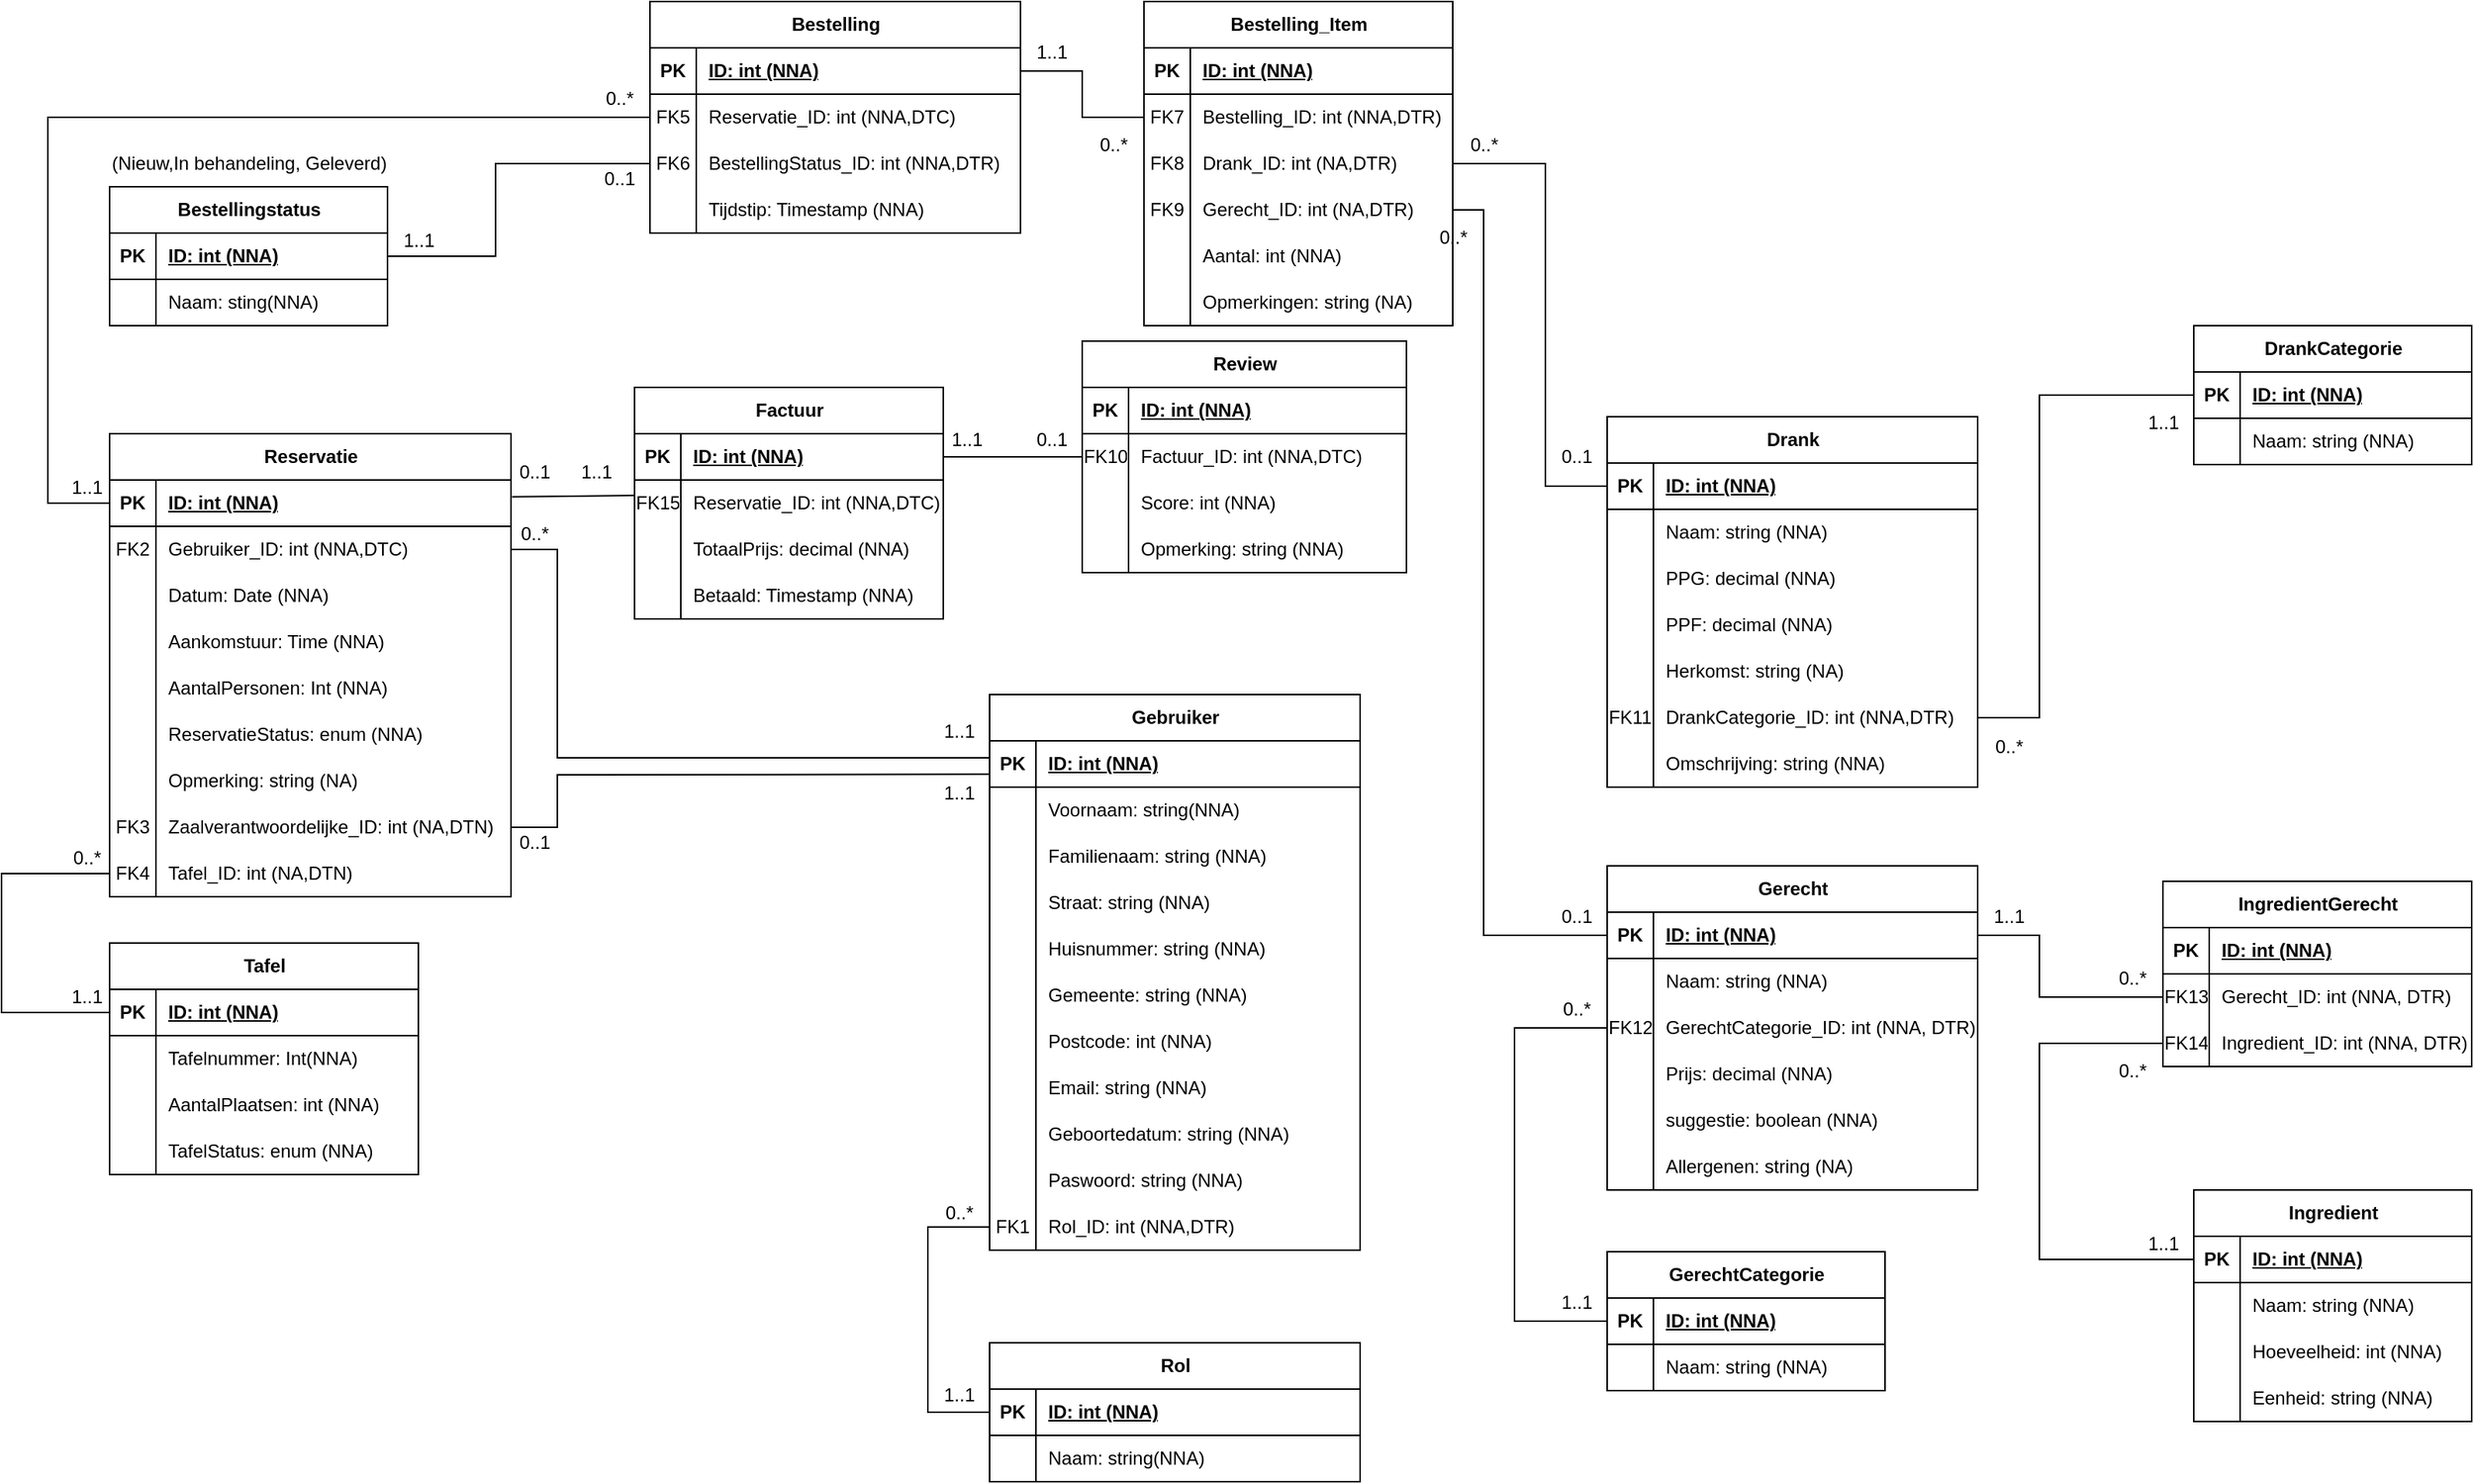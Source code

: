 <mxfile version="20.8.10" type="device"><diagram name="Pagina-1" id="utRvQyXZvwXr0YxzHtb-"><mxGraphModel dx="1381" dy="1635" grid="1" gridSize="10" guides="1" tooltips="1" connect="1" arrows="1" fold="1" page="1" pageScale="1" pageWidth="1169" pageHeight="827" math="0" shadow="0"><root><mxCell id="0"/><mxCell id="1" parent="0"/><mxCell id="XVlqbQH6gUZl8iR67mue-1" value="Gebruiker" style="shape=table;startSize=30;container=1;collapsible=1;childLayout=tableLayout;fixedRows=1;rowLines=0;fontStyle=1;align=center;resizeLast=1;html=1;" parent="1" vertex="1"><mxGeometry x="1080" y="159" width="240" height="360" as="geometry"/></mxCell><mxCell id="XVlqbQH6gUZl8iR67mue-2" value="" style="shape=tableRow;horizontal=0;startSize=0;swimlaneHead=0;swimlaneBody=0;fillColor=none;collapsible=0;dropTarget=0;points=[[0,0.5],[1,0.5]];portConstraint=eastwest;top=0;left=0;right=0;bottom=1;" parent="XVlqbQH6gUZl8iR67mue-1" vertex="1"><mxGeometry y="30" width="240" height="30" as="geometry"/></mxCell><mxCell id="XVlqbQH6gUZl8iR67mue-3" value="PK" style="shape=partialRectangle;connectable=0;fillColor=none;top=0;left=0;bottom=0;right=0;fontStyle=1;overflow=hidden;whiteSpace=wrap;html=1;" parent="XVlqbQH6gUZl8iR67mue-2" vertex="1"><mxGeometry width="30" height="30" as="geometry"><mxRectangle width="30" height="30" as="alternateBounds"/></mxGeometry></mxCell><mxCell id="XVlqbQH6gUZl8iR67mue-4" value="ID: int (NNA)" style="shape=partialRectangle;connectable=0;fillColor=none;top=0;left=0;bottom=0;right=0;align=left;spacingLeft=6;fontStyle=5;overflow=hidden;whiteSpace=wrap;html=1;" parent="XVlqbQH6gUZl8iR67mue-2" vertex="1"><mxGeometry x="30" width="210" height="30" as="geometry"><mxRectangle width="210" height="30" as="alternateBounds"/></mxGeometry></mxCell><mxCell id="XVlqbQH6gUZl8iR67mue-5" value="" style="shape=tableRow;horizontal=0;startSize=0;swimlaneHead=0;swimlaneBody=0;fillColor=none;collapsible=0;dropTarget=0;points=[[0,0.5],[1,0.5]];portConstraint=eastwest;top=0;left=0;right=0;bottom=0;" parent="XVlqbQH6gUZl8iR67mue-1" vertex="1"><mxGeometry y="60" width="240" height="30" as="geometry"/></mxCell><mxCell id="XVlqbQH6gUZl8iR67mue-6" value="" style="shape=partialRectangle;connectable=0;fillColor=none;top=0;left=0;bottom=0;right=0;editable=1;overflow=hidden;whiteSpace=wrap;html=1;" parent="XVlqbQH6gUZl8iR67mue-5" vertex="1"><mxGeometry width="30" height="30" as="geometry"><mxRectangle width="30" height="30" as="alternateBounds"/></mxGeometry></mxCell><mxCell id="XVlqbQH6gUZl8iR67mue-7" value="Voornaam: string(NNA)" style="shape=partialRectangle;connectable=0;fillColor=none;top=0;left=0;bottom=0;right=0;align=left;spacingLeft=6;overflow=hidden;whiteSpace=wrap;html=1;" parent="XVlqbQH6gUZl8iR67mue-5" vertex="1"><mxGeometry x="30" width="210" height="30" as="geometry"><mxRectangle width="210" height="30" as="alternateBounds"/></mxGeometry></mxCell><mxCell id="XVlqbQH6gUZl8iR67mue-8" value="" style="shape=tableRow;horizontal=0;startSize=0;swimlaneHead=0;swimlaneBody=0;fillColor=none;collapsible=0;dropTarget=0;points=[[0,0.5],[1,0.5]];portConstraint=eastwest;top=0;left=0;right=0;bottom=0;" parent="XVlqbQH6gUZl8iR67mue-1" vertex="1"><mxGeometry y="90" width="240" height="30" as="geometry"/></mxCell><mxCell id="XVlqbQH6gUZl8iR67mue-9" value="" style="shape=partialRectangle;connectable=0;fillColor=none;top=0;left=0;bottom=0;right=0;editable=1;overflow=hidden;whiteSpace=wrap;html=1;" parent="XVlqbQH6gUZl8iR67mue-8" vertex="1"><mxGeometry width="30" height="30" as="geometry"><mxRectangle width="30" height="30" as="alternateBounds"/></mxGeometry></mxCell><mxCell id="XVlqbQH6gUZl8iR67mue-10" value="Familienaam: string (NNA)" style="shape=partialRectangle;connectable=0;fillColor=none;top=0;left=0;bottom=0;right=0;align=left;spacingLeft=6;overflow=hidden;whiteSpace=wrap;html=1;" parent="XVlqbQH6gUZl8iR67mue-8" vertex="1"><mxGeometry x="30" width="210" height="30" as="geometry"><mxRectangle width="210" height="30" as="alternateBounds"/></mxGeometry></mxCell><mxCell id="XVlqbQH6gUZl8iR67mue-11" value="" style="shape=tableRow;horizontal=0;startSize=0;swimlaneHead=0;swimlaneBody=0;fillColor=none;collapsible=0;dropTarget=0;points=[[0,0.5],[1,0.5]];portConstraint=eastwest;top=0;left=0;right=0;bottom=0;" parent="XVlqbQH6gUZl8iR67mue-1" vertex="1"><mxGeometry y="120" width="240" height="30" as="geometry"/></mxCell><mxCell id="XVlqbQH6gUZl8iR67mue-12" value="" style="shape=partialRectangle;connectable=0;fillColor=none;top=0;left=0;bottom=0;right=0;editable=1;overflow=hidden;whiteSpace=wrap;html=1;" parent="XVlqbQH6gUZl8iR67mue-11" vertex="1"><mxGeometry width="30" height="30" as="geometry"><mxRectangle width="30" height="30" as="alternateBounds"/></mxGeometry></mxCell><mxCell id="XVlqbQH6gUZl8iR67mue-13" value="Straat: string (NNA)" style="shape=partialRectangle;connectable=0;fillColor=none;top=0;left=0;bottom=0;right=0;align=left;spacingLeft=6;overflow=hidden;whiteSpace=wrap;html=1;" parent="XVlqbQH6gUZl8iR67mue-11" vertex="1"><mxGeometry x="30" width="210" height="30" as="geometry"><mxRectangle width="210" height="30" as="alternateBounds"/></mxGeometry></mxCell><mxCell id="XVlqbQH6gUZl8iR67mue-14" value="" style="shape=tableRow;horizontal=0;startSize=0;swimlaneHead=0;swimlaneBody=0;fillColor=none;collapsible=0;dropTarget=0;points=[[0,0.5],[1,0.5]];portConstraint=eastwest;top=0;left=0;right=0;bottom=0;" parent="XVlqbQH6gUZl8iR67mue-1" vertex="1"><mxGeometry y="150" width="240" height="30" as="geometry"/></mxCell><mxCell id="XVlqbQH6gUZl8iR67mue-15" value="" style="shape=partialRectangle;connectable=0;fillColor=none;top=0;left=0;bottom=0;right=0;editable=1;overflow=hidden;whiteSpace=wrap;html=1;" parent="XVlqbQH6gUZl8iR67mue-14" vertex="1"><mxGeometry width="30" height="30" as="geometry"><mxRectangle width="30" height="30" as="alternateBounds"/></mxGeometry></mxCell><mxCell id="XVlqbQH6gUZl8iR67mue-16" value="Huisnummer: string (NNA)" style="shape=partialRectangle;connectable=0;fillColor=none;top=0;left=0;bottom=0;right=0;align=left;spacingLeft=6;overflow=hidden;whiteSpace=wrap;html=1;" parent="XVlqbQH6gUZl8iR67mue-14" vertex="1"><mxGeometry x="30" width="210" height="30" as="geometry"><mxRectangle width="210" height="30" as="alternateBounds"/></mxGeometry></mxCell><mxCell id="XVlqbQH6gUZl8iR67mue-17" value="" style="shape=tableRow;horizontal=0;startSize=0;swimlaneHead=0;swimlaneBody=0;fillColor=none;collapsible=0;dropTarget=0;points=[[0,0.5],[1,0.5]];portConstraint=eastwest;top=0;left=0;right=0;bottom=0;" parent="XVlqbQH6gUZl8iR67mue-1" vertex="1"><mxGeometry y="180" width="240" height="30" as="geometry"/></mxCell><mxCell id="XVlqbQH6gUZl8iR67mue-18" value="" style="shape=partialRectangle;connectable=0;fillColor=none;top=0;left=0;bottom=0;right=0;editable=1;overflow=hidden;whiteSpace=wrap;html=1;" parent="XVlqbQH6gUZl8iR67mue-17" vertex="1"><mxGeometry width="30" height="30" as="geometry"><mxRectangle width="30" height="30" as="alternateBounds"/></mxGeometry></mxCell><mxCell id="XVlqbQH6gUZl8iR67mue-19" value="Gemeente: string (NNA)" style="shape=partialRectangle;connectable=0;fillColor=none;top=0;left=0;bottom=0;right=0;align=left;spacingLeft=6;overflow=hidden;whiteSpace=wrap;html=1;" parent="XVlqbQH6gUZl8iR67mue-17" vertex="1"><mxGeometry x="30" width="210" height="30" as="geometry"><mxRectangle width="210" height="30" as="alternateBounds"/></mxGeometry></mxCell><mxCell id="XVlqbQH6gUZl8iR67mue-20" value="" style="shape=tableRow;horizontal=0;startSize=0;swimlaneHead=0;swimlaneBody=0;fillColor=none;collapsible=0;dropTarget=0;points=[[0,0.5],[1,0.5]];portConstraint=eastwest;top=0;left=0;right=0;bottom=0;" parent="XVlqbQH6gUZl8iR67mue-1" vertex="1"><mxGeometry y="210" width="240" height="30" as="geometry"/></mxCell><mxCell id="XVlqbQH6gUZl8iR67mue-21" value="" style="shape=partialRectangle;connectable=0;fillColor=none;top=0;left=0;bottom=0;right=0;editable=1;overflow=hidden;whiteSpace=wrap;html=1;" parent="XVlqbQH6gUZl8iR67mue-20" vertex="1"><mxGeometry width="30" height="30" as="geometry"><mxRectangle width="30" height="30" as="alternateBounds"/></mxGeometry></mxCell><mxCell id="XVlqbQH6gUZl8iR67mue-22" value="Postcode: int (NNA)" style="shape=partialRectangle;connectable=0;fillColor=none;top=0;left=0;bottom=0;right=0;align=left;spacingLeft=6;overflow=hidden;whiteSpace=wrap;html=1;" parent="XVlqbQH6gUZl8iR67mue-20" vertex="1"><mxGeometry x="30" width="210" height="30" as="geometry"><mxRectangle width="210" height="30" as="alternateBounds"/></mxGeometry></mxCell><mxCell id="XVlqbQH6gUZl8iR67mue-23" value="" style="shape=tableRow;horizontal=0;startSize=0;swimlaneHead=0;swimlaneBody=0;fillColor=none;collapsible=0;dropTarget=0;points=[[0,0.5],[1,0.5]];portConstraint=eastwest;top=0;left=0;right=0;bottom=0;" parent="XVlqbQH6gUZl8iR67mue-1" vertex="1"><mxGeometry y="240" width="240" height="30" as="geometry"/></mxCell><mxCell id="XVlqbQH6gUZl8iR67mue-24" value="" style="shape=partialRectangle;connectable=0;fillColor=none;top=0;left=0;bottom=0;right=0;editable=1;overflow=hidden;whiteSpace=wrap;html=1;" parent="XVlqbQH6gUZl8iR67mue-23" vertex="1"><mxGeometry width="30" height="30" as="geometry"><mxRectangle width="30" height="30" as="alternateBounds"/></mxGeometry></mxCell><mxCell id="XVlqbQH6gUZl8iR67mue-25" value="Email: string (NNA)" style="shape=partialRectangle;connectable=0;fillColor=none;top=0;left=0;bottom=0;right=0;align=left;spacingLeft=6;overflow=hidden;whiteSpace=wrap;html=1;" parent="XVlqbQH6gUZl8iR67mue-23" vertex="1"><mxGeometry x="30" width="210" height="30" as="geometry"><mxRectangle width="210" height="30" as="alternateBounds"/></mxGeometry></mxCell><mxCell id="XVlqbQH6gUZl8iR67mue-26" value="" style="shape=tableRow;horizontal=0;startSize=0;swimlaneHead=0;swimlaneBody=0;fillColor=none;collapsible=0;dropTarget=0;points=[[0,0.5],[1,0.5]];portConstraint=eastwest;top=0;left=0;right=0;bottom=0;" parent="XVlqbQH6gUZl8iR67mue-1" vertex="1"><mxGeometry y="270" width="240" height="30" as="geometry"/></mxCell><mxCell id="XVlqbQH6gUZl8iR67mue-27" value="" style="shape=partialRectangle;connectable=0;fillColor=none;top=0;left=0;bottom=0;right=0;editable=1;overflow=hidden;whiteSpace=wrap;html=1;" parent="XVlqbQH6gUZl8iR67mue-26" vertex="1"><mxGeometry width="30" height="30" as="geometry"><mxRectangle width="30" height="30" as="alternateBounds"/></mxGeometry></mxCell><mxCell id="XVlqbQH6gUZl8iR67mue-28" value="Geboortedatum: string (NNA)" style="shape=partialRectangle;connectable=0;fillColor=none;top=0;left=0;bottom=0;right=0;align=left;spacingLeft=6;overflow=hidden;whiteSpace=wrap;html=1;" parent="XVlqbQH6gUZl8iR67mue-26" vertex="1"><mxGeometry x="30" width="210" height="30" as="geometry"><mxRectangle width="210" height="30" as="alternateBounds"/></mxGeometry></mxCell><mxCell id="XVlqbQH6gUZl8iR67mue-29" value="" style="shape=tableRow;horizontal=0;startSize=0;swimlaneHead=0;swimlaneBody=0;fillColor=none;collapsible=0;dropTarget=0;points=[[0,0.5],[1,0.5]];portConstraint=eastwest;top=0;left=0;right=0;bottom=0;" parent="XVlqbQH6gUZl8iR67mue-1" vertex="1"><mxGeometry y="300" width="240" height="30" as="geometry"/></mxCell><mxCell id="XVlqbQH6gUZl8iR67mue-30" value="" style="shape=partialRectangle;connectable=0;fillColor=none;top=0;left=0;bottom=0;right=0;editable=1;overflow=hidden;whiteSpace=wrap;html=1;" parent="XVlqbQH6gUZl8iR67mue-29" vertex="1"><mxGeometry width="30" height="30" as="geometry"><mxRectangle width="30" height="30" as="alternateBounds"/></mxGeometry></mxCell><mxCell id="XVlqbQH6gUZl8iR67mue-31" value="Paswoord: string (NNA)" style="shape=partialRectangle;connectable=0;fillColor=none;top=0;left=0;bottom=0;right=0;align=left;spacingLeft=6;overflow=hidden;whiteSpace=wrap;html=1;" parent="XVlqbQH6gUZl8iR67mue-29" vertex="1"><mxGeometry x="30" width="210" height="30" as="geometry"><mxRectangle width="210" height="30" as="alternateBounds"/></mxGeometry></mxCell><mxCell id="XVlqbQH6gUZl8iR67mue-119" value="" style="shape=tableRow;horizontal=0;startSize=0;swimlaneHead=0;swimlaneBody=0;fillColor=none;collapsible=0;dropTarget=0;points=[[0,0.5],[1,0.5]];portConstraint=eastwest;top=0;left=0;right=0;bottom=0;" parent="XVlqbQH6gUZl8iR67mue-1" vertex="1"><mxGeometry y="330" width="240" height="30" as="geometry"/></mxCell><mxCell id="XVlqbQH6gUZl8iR67mue-120" value="FK1" style="shape=partialRectangle;connectable=0;fillColor=none;top=0;left=0;bottom=0;right=0;editable=1;overflow=hidden;whiteSpace=wrap;html=1;" parent="XVlqbQH6gUZl8iR67mue-119" vertex="1"><mxGeometry width="30" height="30" as="geometry"><mxRectangle width="30" height="30" as="alternateBounds"/></mxGeometry></mxCell><mxCell id="XVlqbQH6gUZl8iR67mue-121" value="Rol_ID: int (NNA,DTR)" style="shape=partialRectangle;connectable=0;fillColor=none;top=0;left=0;bottom=0;right=0;align=left;spacingLeft=6;overflow=hidden;whiteSpace=wrap;html=1;" parent="XVlqbQH6gUZl8iR67mue-119" vertex="1"><mxGeometry x="30" width="210" height="30" as="geometry"><mxRectangle width="210" height="30" as="alternateBounds"/></mxGeometry></mxCell><mxCell id="XVlqbQH6gUZl8iR67mue-35" value="Drank" style="shape=table;startSize=30;container=1;collapsible=1;childLayout=tableLayout;fixedRows=1;rowLines=0;fontStyle=1;align=center;resizeLast=1;html=1;" parent="1" vertex="1"><mxGeometry x="1480" y="-21" width="240" height="240" as="geometry"/></mxCell><mxCell id="XVlqbQH6gUZl8iR67mue-36" value="" style="shape=tableRow;horizontal=0;startSize=0;swimlaneHead=0;swimlaneBody=0;fillColor=none;collapsible=0;dropTarget=0;points=[[0,0.5],[1,0.5]];portConstraint=eastwest;top=0;left=0;right=0;bottom=1;" parent="XVlqbQH6gUZl8iR67mue-35" vertex="1"><mxGeometry y="30" width="240" height="30" as="geometry"/></mxCell><mxCell id="XVlqbQH6gUZl8iR67mue-37" value="PK" style="shape=partialRectangle;connectable=0;fillColor=none;top=0;left=0;bottom=0;right=0;fontStyle=1;overflow=hidden;whiteSpace=wrap;html=1;" parent="XVlqbQH6gUZl8iR67mue-36" vertex="1"><mxGeometry width="30" height="30" as="geometry"><mxRectangle width="30" height="30" as="alternateBounds"/></mxGeometry></mxCell><mxCell id="XVlqbQH6gUZl8iR67mue-38" value="ID: int (NNA)" style="shape=partialRectangle;connectable=0;fillColor=none;top=0;left=0;bottom=0;right=0;align=left;spacingLeft=6;fontStyle=5;overflow=hidden;whiteSpace=wrap;html=1;" parent="XVlqbQH6gUZl8iR67mue-36" vertex="1"><mxGeometry x="30" width="210" height="30" as="geometry"><mxRectangle width="210" height="30" as="alternateBounds"/></mxGeometry></mxCell><mxCell id="XVlqbQH6gUZl8iR67mue-39" value="" style="shape=tableRow;horizontal=0;startSize=0;swimlaneHead=0;swimlaneBody=0;fillColor=none;collapsible=0;dropTarget=0;points=[[0,0.5],[1,0.5]];portConstraint=eastwest;top=0;left=0;right=0;bottom=0;" parent="XVlqbQH6gUZl8iR67mue-35" vertex="1"><mxGeometry y="60" width="240" height="30" as="geometry"/></mxCell><mxCell id="XVlqbQH6gUZl8iR67mue-40" value="" style="shape=partialRectangle;connectable=0;fillColor=none;top=0;left=0;bottom=0;right=0;editable=1;overflow=hidden;whiteSpace=wrap;html=1;" parent="XVlqbQH6gUZl8iR67mue-39" vertex="1"><mxGeometry width="30" height="30" as="geometry"><mxRectangle width="30" height="30" as="alternateBounds"/></mxGeometry></mxCell><mxCell id="XVlqbQH6gUZl8iR67mue-41" value="Naam: string (NNA)" style="shape=partialRectangle;connectable=0;fillColor=none;top=0;left=0;bottom=0;right=0;align=left;spacingLeft=6;overflow=hidden;whiteSpace=wrap;html=1;" parent="XVlqbQH6gUZl8iR67mue-39" vertex="1"><mxGeometry x="30" width="210" height="30" as="geometry"><mxRectangle width="210" height="30" as="alternateBounds"/></mxGeometry></mxCell><mxCell id="XVlqbQH6gUZl8iR67mue-42" value="" style="shape=tableRow;horizontal=0;startSize=0;swimlaneHead=0;swimlaneBody=0;fillColor=none;collapsible=0;dropTarget=0;points=[[0,0.5],[1,0.5]];portConstraint=eastwest;top=0;left=0;right=0;bottom=0;" parent="XVlqbQH6gUZl8iR67mue-35" vertex="1"><mxGeometry y="90" width="240" height="30" as="geometry"/></mxCell><mxCell id="XVlqbQH6gUZl8iR67mue-43" value="" style="shape=partialRectangle;connectable=0;fillColor=none;top=0;left=0;bottom=0;right=0;editable=1;overflow=hidden;whiteSpace=wrap;html=1;" parent="XVlqbQH6gUZl8iR67mue-42" vertex="1"><mxGeometry width="30" height="30" as="geometry"><mxRectangle width="30" height="30" as="alternateBounds"/></mxGeometry></mxCell><mxCell id="XVlqbQH6gUZl8iR67mue-44" value="PPG: decimal (NNA)" style="shape=partialRectangle;connectable=0;fillColor=none;top=0;left=0;bottom=0;right=0;align=left;spacingLeft=6;overflow=hidden;whiteSpace=wrap;html=1;" parent="XVlqbQH6gUZl8iR67mue-42" vertex="1"><mxGeometry x="30" width="210" height="30" as="geometry"><mxRectangle width="210" height="30" as="alternateBounds"/></mxGeometry></mxCell><mxCell id="XVlqbQH6gUZl8iR67mue-45" value="" style="shape=tableRow;horizontal=0;startSize=0;swimlaneHead=0;swimlaneBody=0;fillColor=none;collapsible=0;dropTarget=0;points=[[0,0.5],[1,0.5]];portConstraint=eastwest;top=0;left=0;right=0;bottom=0;" parent="XVlqbQH6gUZl8iR67mue-35" vertex="1"><mxGeometry y="120" width="240" height="30" as="geometry"/></mxCell><mxCell id="XVlqbQH6gUZl8iR67mue-46" value="" style="shape=partialRectangle;connectable=0;fillColor=none;top=0;left=0;bottom=0;right=0;editable=1;overflow=hidden;whiteSpace=wrap;html=1;" parent="XVlqbQH6gUZl8iR67mue-45" vertex="1"><mxGeometry width="30" height="30" as="geometry"><mxRectangle width="30" height="30" as="alternateBounds"/></mxGeometry></mxCell><mxCell id="XVlqbQH6gUZl8iR67mue-47" value="PPF: decimal (NNA)" style="shape=partialRectangle;connectable=0;fillColor=none;top=0;left=0;bottom=0;right=0;align=left;spacingLeft=6;overflow=hidden;whiteSpace=wrap;html=1;" parent="XVlqbQH6gUZl8iR67mue-45" vertex="1"><mxGeometry x="30" width="210" height="30" as="geometry"><mxRectangle width="210" height="30" as="alternateBounds"/></mxGeometry></mxCell><mxCell id="XVlqbQH6gUZl8iR67mue-48" value="" style="shape=tableRow;horizontal=0;startSize=0;swimlaneHead=0;swimlaneBody=0;fillColor=none;collapsible=0;dropTarget=0;points=[[0,0.5],[1,0.5]];portConstraint=eastwest;top=0;left=0;right=0;bottom=0;" parent="XVlqbQH6gUZl8iR67mue-35" vertex="1"><mxGeometry y="150" width="240" height="30" as="geometry"/></mxCell><mxCell id="XVlqbQH6gUZl8iR67mue-49" value="" style="shape=partialRectangle;connectable=0;fillColor=none;top=0;left=0;bottom=0;right=0;editable=1;overflow=hidden;whiteSpace=wrap;html=1;" parent="XVlqbQH6gUZl8iR67mue-48" vertex="1"><mxGeometry width="30" height="30" as="geometry"><mxRectangle width="30" height="30" as="alternateBounds"/></mxGeometry></mxCell><mxCell id="XVlqbQH6gUZl8iR67mue-50" value="Herkomst: string (NA)" style="shape=partialRectangle;connectable=0;fillColor=none;top=0;left=0;bottom=0;right=0;align=left;spacingLeft=6;overflow=hidden;whiteSpace=wrap;html=1;" parent="XVlqbQH6gUZl8iR67mue-48" vertex="1"><mxGeometry x="30" width="210" height="30" as="geometry"><mxRectangle width="210" height="30" as="alternateBounds"/></mxGeometry></mxCell><mxCell id="XVlqbQH6gUZl8iR67mue-51" value="" style="shape=tableRow;horizontal=0;startSize=0;swimlaneHead=0;swimlaneBody=0;fillColor=none;collapsible=0;dropTarget=0;points=[[0,0.5],[1,0.5]];portConstraint=eastwest;top=0;left=0;right=0;bottom=0;" parent="XVlqbQH6gUZl8iR67mue-35" vertex="1"><mxGeometry y="180" width="240" height="30" as="geometry"/></mxCell><mxCell id="XVlqbQH6gUZl8iR67mue-52" value="FK11" style="shape=partialRectangle;connectable=0;fillColor=none;top=0;left=0;bottom=0;right=0;editable=1;overflow=hidden;whiteSpace=wrap;html=1;" parent="XVlqbQH6gUZl8iR67mue-51" vertex="1"><mxGeometry width="30" height="30" as="geometry"><mxRectangle width="30" height="30" as="alternateBounds"/></mxGeometry></mxCell><mxCell id="XVlqbQH6gUZl8iR67mue-53" value="DrankCategorie_ID: int (NNA,DTR)" style="shape=partialRectangle;connectable=0;fillColor=none;top=0;left=0;bottom=0;right=0;align=left;spacingLeft=6;overflow=hidden;whiteSpace=wrap;html=1;" parent="XVlqbQH6gUZl8iR67mue-51" vertex="1"><mxGeometry x="30" width="210" height="30" as="geometry"><mxRectangle width="210" height="30" as="alternateBounds"/></mxGeometry></mxCell><mxCell id="XVlqbQH6gUZl8iR67mue-54" value="" style="shape=tableRow;horizontal=0;startSize=0;swimlaneHead=0;swimlaneBody=0;fillColor=none;collapsible=0;dropTarget=0;points=[[0,0.5],[1,0.5]];portConstraint=eastwest;top=0;left=0;right=0;bottom=0;" parent="XVlqbQH6gUZl8iR67mue-35" vertex="1"><mxGeometry y="210" width="240" height="30" as="geometry"/></mxCell><mxCell id="XVlqbQH6gUZl8iR67mue-55" value="" style="shape=partialRectangle;connectable=0;fillColor=none;top=0;left=0;bottom=0;right=0;editable=1;overflow=hidden;whiteSpace=wrap;html=1;" parent="XVlqbQH6gUZl8iR67mue-54" vertex="1"><mxGeometry width="30" height="30" as="geometry"><mxRectangle width="30" height="30" as="alternateBounds"/></mxGeometry></mxCell><mxCell id="XVlqbQH6gUZl8iR67mue-56" value="Omschrijving: string (NNA)" style="shape=partialRectangle;connectable=0;fillColor=none;top=0;left=0;bottom=0;right=0;align=left;spacingLeft=6;overflow=hidden;whiteSpace=wrap;html=1;" parent="XVlqbQH6gUZl8iR67mue-54" vertex="1"><mxGeometry x="30" width="210" height="30" as="geometry"><mxRectangle width="210" height="30" as="alternateBounds"/></mxGeometry></mxCell><mxCell id="XVlqbQH6gUZl8iR67mue-57" value="DrankCategorie" style="shape=table;startSize=30;container=1;collapsible=1;childLayout=tableLayout;fixedRows=1;rowLines=0;fontStyle=1;align=center;resizeLast=1;html=1;" parent="1" vertex="1"><mxGeometry x="1860" y="-80" width="180" height="90" as="geometry"/></mxCell><mxCell id="XVlqbQH6gUZl8iR67mue-58" value="" style="shape=tableRow;horizontal=0;startSize=0;swimlaneHead=0;swimlaneBody=0;fillColor=none;collapsible=0;dropTarget=0;points=[[0,0.5],[1,0.5]];portConstraint=eastwest;top=0;left=0;right=0;bottom=1;" parent="XVlqbQH6gUZl8iR67mue-57" vertex="1"><mxGeometry y="30" width="180" height="30" as="geometry"/></mxCell><mxCell id="XVlqbQH6gUZl8iR67mue-59" value="PK" style="shape=partialRectangle;connectable=0;fillColor=none;top=0;left=0;bottom=0;right=0;fontStyle=1;overflow=hidden;whiteSpace=wrap;html=1;" parent="XVlqbQH6gUZl8iR67mue-58" vertex="1"><mxGeometry width="30" height="30" as="geometry"><mxRectangle width="30" height="30" as="alternateBounds"/></mxGeometry></mxCell><mxCell id="XVlqbQH6gUZl8iR67mue-60" value="ID: int (NNA)" style="shape=partialRectangle;connectable=0;fillColor=none;top=0;left=0;bottom=0;right=0;align=left;spacingLeft=6;fontStyle=5;overflow=hidden;whiteSpace=wrap;html=1;" parent="XVlqbQH6gUZl8iR67mue-58" vertex="1"><mxGeometry x="30" width="150" height="30" as="geometry"><mxRectangle width="150" height="30" as="alternateBounds"/></mxGeometry></mxCell><mxCell id="XVlqbQH6gUZl8iR67mue-61" value="" style="shape=tableRow;horizontal=0;startSize=0;swimlaneHead=0;swimlaneBody=0;fillColor=none;collapsible=0;dropTarget=0;points=[[0,0.5],[1,0.5]];portConstraint=eastwest;top=0;left=0;right=0;bottom=0;" parent="XVlqbQH6gUZl8iR67mue-57" vertex="1"><mxGeometry y="60" width="180" height="30" as="geometry"/></mxCell><mxCell id="XVlqbQH6gUZl8iR67mue-62" value="" style="shape=partialRectangle;connectable=0;fillColor=none;top=0;left=0;bottom=0;right=0;editable=1;overflow=hidden;whiteSpace=wrap;html=1;" parent="XVlqbQH6gUZl8iR67mue-61" vertex="1"><mxGeometry width="30" height="30" as="geometry"><mxRectangle width="30" height="30" as="alternateBounds"/></mxGeometry></mxCell><mxCell id="XVlqbQH6gUZl8iR67mue-63" value="Naam: string (NNA)" style="shape=partialRectangle;connectable=0;fillColor=none;top=0;left=0;bottom=0;right=0;align=left;spacingLeft=6;overflow=hidden;whiteSpace=wrap;html=1;" parent="XVlqbQH6gUZl8iR67mue-61" vertex="1"><mxGeometry x="30" width="150" height="30" as="geometry"><mxRectangle width="150" height="30" as="alternateBounds"/></mxGeometry></mxCell><mxCell id="XVlqbQH6gUZl8iR67mue-70" value="Gerecht" style="shape=table;startSize=30;container=1;collapsible=1;childLayout=tableLayout;fixedRows=1;rowLines=0;fontStyle=1;align=center;resizeLast=1;html=1;" parent="1" vertex="1"><mxGeometry x="1480" y="270" width="240" height="210" as="geometry"/></mxCell><mxCell id="XVlqbQH6gUZl8iR67mue-71" value="" style="shape=tableRow;horizontal=0;startSize=0;swimlaneHead=0;swimlaneBody=0;fillColor=none;collapsible=0;dropTarget=0;points=[[0,0.5],[1,0.5]];portConstraint=eastwest;top=0;left=0;right=0;bottom=1;" parent="XVlqbQH6gUZl8iR67mue-70" vertex="1"><mxGeometry y="30" width="240" height="30" as="geometry"/></mxCell><mxCell id="XVlqbQH6gUZl8iR67mue-72" value="PK" style="shape=partialRectangle;connectable=0;fillColor=none;top=0;left=0;bottom=0;right=0;fontStyle=1;overflow=hidden;whiteSpace=wrap;html=1;" parent="XVlqbQH6gUZl8iR67mue-71" vertex="1"><mxGeometry width="30" height="30" as="geometry"><mxRectangle width="30" height="30" as="alternateBounds"/></mxGeometry></mxCell><mxCell id="XVlqbQH6gUZl8iR67mue-73" value="ID: int (NNA)" style="shape=partialRectangle;connectable=0;fillColor=none;top=0;left=0;bottom=0;right=0;align=left;spacingLeft=6;fontStyle=5;overflow=hidden;whiteSpace=wrap;html=1;" parent="XVlqbQH6gUZl8iR67mue-71" vertex="1"><mxGeometry x="30" width="210" height="30" as="geometry"><mxRectangle width="210" height="30" as="alternateBounds"/></mxGeometry></mxCell><mxCell id="XVlqbQH6gUZl8iR67mue-74" value="" style="shape=tableRow;horizontal=0;startSize=0;swimlaneHead=0;swimlaneBody=0;fillColor=none;collapsible=0;dropTarget=0;points=[[0,0.5],[1,0.5]];portConstraint=eastwest;top=0;left=0;right=0;bottom=0;" parent="XVlqbQH6gUZl8iR67mue-70" vertex="1"><mxGeometry y="60" width="240" height="30" as="geometry"/></mxCell><mxCell id="XVlqbQH6gUZl8iR67mue-75" value="" style="shape=partialRectangle;connectable=0;fillColor=none;top=0;left=0;bottom=0;right=0;editable=1;overflow=hidden;whiteSpace=wrap;html=1;" parent="XVlqbQH6gUZl8iR67mue-74" vertex="1"><mxGeometry width="30" height="30" as="geometry"><mxRectangle width="30" height="30" as="alternateBounds"/></mxGeometry></mxCell><mxCell id="XVlqbQH6gUZl8iR67mue-76" value="Naam: string (NNA)" style="shape=partialRectangle;connectable=0;fillColor=none;top=0;left=0;bottom=0;right=0;align=left;spacingLeft=6;overflow=hidden;whiteSpace=wrap;html=1;" parent="XVlqbQH6gUZl8iR67mue-74" vertex="1"><mxGeometry x="30" width="210" height="30" as="geometry"><mxRectangle width="210" height="30" as="alternateBounds"/></mxGeometry></mxCell><mxCell id="XVlqbQH6gUZl8iR67mue-77" value="" style="shape=tableRow;horizontal=0;startSize=0;swimlaneHead=0;swimlaneBody=0;fillColor=none;collapsible=0;dropTarget=0;points=[[0,0.5],[1,0.5]];portConstraint=eastwest;top=0;left=0;right=0;bottom=0;" parent="XVlqbQH6gUZl8iR67mue-70" vertex="1"><mxGeometry y="90" width="240" height="30" as="geometry"/></mxCell><mxCell id="XVlqbQH6gUZl8iR67mue-78" value="FK12" style="shape=partialRectangle;connectable=0;fillColor=none;top=0;left=0;bottom=0;right=0;editable=1;overflow=hidden;whiteSpace=wrap;html=1;" parent="XVlqbQH6gUZl8iR67mue-77" vertex="1"><mxGeometry width="30" height="30" as="geometry"><mxRectangle width="30" height="30" as="alternateBounds"/></mxGeometry></mxCell><mxCell id="XVlqbQH6gUZl8iR67mue-79" value="GerechtCategorie_ID: int (NNA, DTR)" style="shape=partialRectangle;connectable=0;fillColor=none;top=0;left=0;bottom=0;right=0;align=left;spacingLeft=6;overflow=hidden;whiteSpace=wrap;html=1;" parent="XVlqbQH6gUZl8iR67mue-77" vertex="1"><mxGeometry x="30" width="210" height="30" as="geometry"><mxRectangle width="210" height="30" as="alternateBounds"/></mxGeometry></mxCell><mxCell id="XVlqbQH6gUZl8iR67mue-80" value="" style="shape=tableRow;horizontal=0;startSize=0;swimlaneHead=0;swimlaneBody=0;fillColor=none;collapsible=0;dropTarget=0;points=[[0,0.5],[1,0.5]];portConstraint=eastwest;top=0;left=0;right=0;bottom=0;" parent="XVlqbQH6gUZl8iR67mue-70" vertex="1"><mxGeometry y="120" width="240" height="30" as="geometry"/></mxCell><mxCell id="XVlqbQH6gUZl8iR67mue-81" value="" style="shape=partialRectangle;connectable=0;fillColor=none;top=0;left=0;bottom=0;right=0;editable=1;overflow=hidden;whiteSpace=wrap;html=1;" parent="XVlqbQH6gUZl8iR67mue-80" vertex="1"><mxGeometry width="30" height="30" as="geometry"><mxRectangle width="30" height="30" as="alternateBounds"/></mxGeometry></mxCell><mxCell id="XVlqbQH6gUZl8iR67mue-82" value="Prijs: decimal (NNA)" style="shape=partialRectangle;connectable=0;fillColor=none;top=0;left=0;bottom=0;right=0;align=left;spacingLeft=6;overflow=hidden;whiteSpace=wrap;html=1;" parent="XVlqbQH6gUZl8iR67mue-80" vertex="1"><mxGeometry x="30" width="210" height="30" as="geometry"><mxRectangle width="210" height="30" as="alternateBounds"/></mxGeometry></mxCell><mxCell id="XVlqbQH6gUZl8iR67mue-343" value="" style="shape=tableRow;horizontal=0;startSize=0;swimlaneHead=0;swimlaneBody=0;fillColor=none;collapsible=0;dropTarget=0;points=[[0,0.5],[1,0.5]];portConstraint=eastwest;top=0;left=0;right=0;bottom=0;" parent="XVlqbQH6gUZl8iR67mue-70" vertex="1"><mxGeometry y="150" width="240" height="30" as="geometry"/></mxCell><mxCell id="XVlqbQH6gUZl8iR67mue-344" value="" style="shape=partialRectangle;connectable=0;fillColor=none;top=0;left=0;bottom=0;right=0;editable=1;overflow=hidden;whiteSpace=wrap;html=1;" parent="XVlqbQH6gUZl8iR67mue-343" vertex="1"><mxGeometry width="30" height="30" as="geometry"><mxRectangle width="30" height="30" as="alternateBounds"/></mxGeometry></mxCell><mxCell id="XVlqbQH6gUZl8iR67mue-345" value="suggestie: boolean (NNA)" style="shape=partialRectangle;connectable=0;fillColor=none;top=0;left=0;bottom=0;right=0;align=left;spacingLeft=6;overflow=hidden;whiteSpace=wrap;html=1;" parent="XVlqbQH6gUZl8iR67mue-343" vertex="1"><mxGeometry x="30" width="210" height="30" as="geometry"><mxRectangle width="210" height="30" as="alternateBounds"/></mxGeometry></mxCell><mxCell id="XVlqbQH6gUZl8iR67mue-346" value="" style="shape=tableRow;horizontal=0;startSize=0;swimlaneHead=0;swimlaneBody=0;fillColor=none;collapsible=0;dropTarget=0;points=[[0,0.5],[1,0.5]];portConstraint=eastwest;top=0;left=0;right=0;bottom=0;" parent="XVlqbQH6gUZl8iR67mue-70" vertex="1"><mxGeometry y="180" width="240" height="30" as="geometry"/></mxCell><mxCell id="XVlqbQH6gUZl8iR67mue-347" value="" style="shape=partialRectangle;connectable=0;fillColor=none;top=0;left=0;bottom=0;right=0;editable=1;overflow=hidden;whiteSpace=wrap;html=1;" parent="XVlqbQH6gUZl8iR67mue-346" vertex="1"><mxGeometry width="30" height="30" as="geometry"><mxRectangle width="30" height="30" as="alternateBounds"/></mxGeometry></mxCell><mxCell id="XVlqbQH6gUZl8iR67mue-348" value="Allergenen: string (NA)" style="shape=partialRectangle;connectable=0;fillColor=none;top=0;left=0;bottom=0;right=0;align=left;spacingLeft=6;overflow=hidden;whiteSpace=wrap;html=1;" parent="XVlqbQH6gUZl8iR67mue-346" vertex="1"><mxGeometry x="30" width="210" height="30" as="geometry"><mxRectangle width="210" height="30" as="alternateBounds"/></mxGeometry></mxCell><mxCell id="XVlqbQH6gUZl8iR67mue-83" value="GerechtCategorie" style="shape=table;startSize=30;container=1;collapsible=1;childLayout=tableLayout;fixedRows=1;rowLines=0;fontStyle=1;align=center;resizeLast=1;html=1;" parent="1" vertex="1"><mxGeometry x="1480" y="520" width="180" height="90" as="geometry"/></mxCell><mxCell id="XVlqbQH6gUZl8iR67mue-84" value="" style="shape=tableRow;horizontal=0;startSize=0;swimlaneHead=0;swimlaneBody=0;fillColor=none;collapsible=0;dropTarget=0;points=[[0,0.5],[1,0.5]];portConstraint=eastwest;top=0;left=0;right=0;bottom=1;" parent="XVlqbQH6gUZl8iR67mue-83" vertex="1"><mxGeometry y="30" width="180" height="30" as="geometry"/></mxCell><mxCell id="XVlqbQH6gUZl8iR67mue-85" value="PK" style="shape=partialRectangle;connectable=0;fillColor=none;top=0;left=0;bottom=0;right=0;fontStyle=1;overflow=hidden;whiteSpace=wrap;html=1;" parent="XVlqbQH6gUZl8iR67mue-84" vertex="1"><mxGeometry width="30" height="30" as="geometry"><mxRectangle width="30" height="30" as="alternateBounds"/></mxGeometry></mxCell><mxCell id="XVlqbQH6gUZl8iR67mue-86" value="ID: int (NNA)" style="shape=partialRectangle;connectable=0;fillColor=none;top=0;left=0;bottom=0;right=0;align=left;spacingLeft=6;fontStyle=5;overflow=hidden;whiteSpace=wrap;html=1;" parent="XVlqbQH6gUZl8iR67mue-84" vertex="1"><mxGeometry x="30" width="150" height="30" as="geometry"><mxRectangle width="150" height="30" as="alternateBounds"/></mxGeometry></mxCell><mxCell id="XVlqbQH6gUZl8iR67mue-87" value="" style="shape=tableRow;horizontal=0;startSize=0;swimlaneHead=0;swimlaneBody=0;fillColor=none;collapsible=0;dropTarget=0;points=[[0,0.5],[1,0.5]];portConstraint=eastwest;top=0;left=0;right=0;bottom=0;" parent="XVlqbQH6gUZl8iR67mue-83" vertex="1"><mxGeometry y="60" width="180" height="30" as="geometry"/></mxCell><mxCell id="XVlqbQH6gUZl8iR67mue-88" value="" style="shape=partialRectangle;connectable=0;fillColor=none;top=0;left=0;bottom=0;right=0;editable=1;overflow=hidden;whiteSpace=wrap;html=1;" parent="XVlqbQH6gUZl8iR67mue-87" vertex="1"><mxGeometry width="30" height="30" as="geometry"><mxRectangle width="30" height="30" as="alternateBounds"/></mxGeometry></mxCell><mxCell id="XVlqbQH6gUZl8iR67mue-89" value="Naam: string (NNA)" style="shape=partialRectangle;connectable=0;fillColor=none;top=0;left=0;bottom=0;right=0;align=left;spacingLeft=6;overflow=hidden;whiteSpace=wrap;html=1;" parent="XVlqbQH6gUZl8iR67mue-87" vertex="1"><mxGeometry x="30" width="150" height="30" as="geometry"><mxRectangle width="150" height="30" as="alternateBounds"/></mxGeometry></mxCell><mxCell id="XVlqbQH6gUZl8iR67mue-93" value="IngredientGerecht" style="shape=table;startSize=30;container=1;collapsible=1;childLayout=tableLayout;fixedRows=1;rowLines=0;fontStyle=1;align=center;resizeLast=1;html=1;" parent="1" vertex="1"><mxGeometry x="1840" y="280" width="200" height="120" as="geometry"/></mxCell><mxCell id="XVlqbQH6gUZl8iR67mue-94" value="" style="shape=tableRow;horizontal=0;startSize=0;swimlaneHead=0;swimlaneBody=0;fillColor=none;collapsible=0;dropTarget=0;points=[[0,0.5],[1,0.5]];portConstraint=eastwest;top=0;left=0;right=0;bottom=1;" parent="XVlqbQH6gUZl8iR67mue-93" vertex="1"><mxGeometry y="30" width="200" height="30" as="geometry"/></mxCell><mxCell id="XVlqbQH6gUZl8iR67mue-95" value="PK" style="shape=partialRectangle;connectable=0;fillColor=none;top=0;left=0;bottom=0;right=0;fontStyle=1;overflow=hidden;whiteSpace=wrap;html=1;" parent="XVlqbQH6gUZl8iR67mue-94" vertex="1"><mxGeometry width="30" height="30" as="geometry"><mxRectangle width="30" height="30" as="alternateBounds"/></mxGeometry></mxCell><mxCell id="XVlqbQH6gUZl8iR67mue-96" value="ID: int (NNA)" style="shape=partialRectangle;connectable=0;fillColor=none;top=0;left=0;bottom=0;right=0;align=left;spacingLeft=6;fontStyle=5;overflow=hidden;whiteSpace=wrap;html=1;" parent="XVlqbQH6gUZl8iR67mue-94" vertex="1"><mxGeometry x="30" width="170" height="30" as="geometry"><mxRectangle width="170" height="30" as="alternateBounds"/></mxGeometry></mxCell><mxCell id="XVlqbQH6gUZl8iR67mue-97" value="" style="shape=tableRow;horizontal=0;startSize=0;swimlaneHead=0;swimlaneBody=0;fillColor=none;collapsible=0;dropTarget=0;points=[[0,0.5],[1,0.5]];portConstraint=eastwest;top=0;left=0;right=0;bottom=0;" parent="XVlqbQH6gUZl8iR67mue-93" vertex="1"><mxGeometry y="60" width="200" height="30" as="geometry"/></mxCell><mxCell id="XVlqbQH6gUZl8iR67mue-98" value="FK13" style="shape=partialRectangle;connectable=0;fillColor=none;top=0;left=0;bottom=0;right=0;editable=1;overflow=hidden;whiteSpace=wrap;html=1;" parent="XVlqbQH6gUZl8iR67mue-97" vertex="1"><mxGeometry width="30" height="30" as="geometry"><mxRectangle width="30" height="30" as="alternateBounds"/></mxGeometry></mxCell><mxCell id="XVlqbQH6gUZl8iR67mue-99" value="Gerecht_ID: int (NNA, DTR)" style="shape=partialRectangle;connectable=0;fillColor=none;top=0;left=0;bottom=0;right=0;align=left;spacingLeft=6;overflow=hidden;whiteSpace=wrap;html=1;" parent="XVlqbQH6gUZl8iR67mue-97" vertex="1"><mxGeometry x="30" width="170" height="30" as="geometry"><mxRectangle width="170" height="30" as="alternateBounds"/></mxGeometry></mxCell><mxCell id="XVlqbQH6gUZl8iR67mue-100" value="" style="shape=tableRow;horizontal=0;startSize=0;swimlaneHead=0;swimlaneBody=0;fillColor=none;collapsible=0;dropTarget=0;points=[[0,0.5],[1,0.5]];portConstraint=eastwest;top=0;left=0;right=0;bottom=0;" parent="XVlqbQH6gUZl8iR67mue-93" vertex="1"><mxGeometry y="90" width="200" height="30" as="geometry"/></mxCell><mxCell id="XVlqbQH6gUZl8iR67mue-101" value="FK14" style="shape=partialRectangle;connectable=0;fillColor=none;top=0;left=0;bottom=0;right=0;editable=1;overflow=hidden;whiteSpace=wrap;html=1;" parent="XVlqbQH6gUZl8iR67mue-100" vertex="1"><mxGeometry width="30" height="30" as="geometry"><mxRectangle width="30" height="30" as="alternateBounds"/></mxGeometry></mxCell><mxCell id="XVlqbQH6gUZl8iR67mue-102" value="Ingredient_ID: int (NNA, DTR)" style="shape=partialRectangle;connectable=0;fillColor=none;top=0;left=0;bottom=0;right=0;align=left;spacingLeft=6;overflow=hidden;whiteSpace=wrap;html=1;" parent="XVlqbQH6gUZl8iR67mue-100" vertex="1"><mxGeometry x="30" width="170" height="30" as="geometry"><mxRectangle width="170" height="30" as="alternateBounds"/></mxGeometry></mxCell><mxCell id="XVlqbQH6gUZl8iR67mue-106" value="Ingredient" style="shape=table;startSize=30;container=1;collapsible=1;childLayout=tableLayout;fixedRows=1;rowLines=0;fontStyle=1;align=center;resizeLast=1;html=1;" parent="1" vertex="1"><mxGeometry x="1860" y="480" width="180" height="150" as="geometry"/></mxCell><mxCell id="XVlqbQH6gUZl8iR67mue-107" value="" style="shape=tableRow;horizontal=0;startSize=0;swimlaneHead=0;swimlaneBody=0;fillColor=none;collapsible=0;dropTarget=0;points=[[0,0.5],[1,0.5]];portConstraint=eastwest;top=0;left=0;right=0;bottom=1;" parent="XVlqbQH6gUZl8iR67mue-106" vertex="1"><mxGeometry y="30" width="180" height="30" as="geometry"/></mxCell><mxCell id="XVlqbQH6gUZl8iR67mue-108" value="PK" style="shape=partialRectangle;connectable=0;fillColor=none;top=0;left=0;bottom=0;right=0;fontStyle=1;overflow=hidden;whiteSpace=wrap;html=1;" parent="XVlqbQH6gUZl8iR67mue-107" vertex="1"><mxGeometry width="30" height="30" as="geometry"><mxRectangle width="30" height="30" as="alternateBounds"/></mxGeometry></mxCell><mxCell id="XVlqbQH6gUZl8iR67mue-109" value="ID: int (NNA)" style="shape=partialRectangle;connectable=0;fillColor=none;top=0;left=0;bottom=0;right=0;align=left;spacingLeft=6;fontStyle=5;overflow=hidden;whiteSpace=wrap;html=1;" parent="XVlqbQH6gUZl8iR67mue-107" vertex="1"><mxGeometry x="30" width="150" height="30" as="geometry"><mxRectangle width="150" height="30" as="alternateBounds"/></mxGeometry></mxCell><mxCell id="XVlqbQH6gUZl8iR67mue-110" value="" style="shape=tableRow;horizontal=0;startSize=0;swimlaneHead=0;swimlaneBody=0;fillColor=none;collapsible=0;dropTarget=0;points=[[0,0.5],[1,0.5]];portConstraint=eastwest;top=0;left=0;right=0;bottom=0;" parent="XVlqbQH6gUZl8iR67mue-106" vertex="1"><mxGeometry y="60" width="180" height="30" as="geometry"/></mxCell><mxCell id="XVlqbQH6gUZl8iR67mue-111" value="" style="shape=partialRectangle;connectable=0;fillColor=none;top=0;left=0;bottom=0;right=0;editable=1;overflow=hidden;whiteSpace=wrap;html=1;" parent="XVlqbQH6gUZl8iR67mue-110" vertex="1"><mxGeometry width="30" height="30" as="geometry"><mxRectangle width="30" height="30" as="alternateBounds"/></mxGeometry></mxCell><mxCell id="XVlqbQH6gUZl8iR67mue-112" value="Naam: string (NNA)" style="shape=partialRectangle;connectable=0;fillColor=none;top=0;left=0;bottom=0;right=0;align=left;spacingLeft=6;overflow=hidden;whiteSpace=wrap;html=1;" parent="XVlqbQH6gUZl8iR67mue-110" vertex="1"><mxGeometry x="30" width="150" height="30" as="geometry"><mxRectangle width="150" height="30" as="alternateBounds"/></mxGeometry></mxCell><mxCell id="XVlqbQH6gUZl8iR67mue-113" value="" style="shape=tableRow;horizontal=0;startSize=0;swimlaneHead=0;swimlaneBody=0;fillColor=none;collapsible=0;dropTarget=0;points=[[0,0.5],[1,0.5]];portConstraint=eastwest;top=0;left=0;right=0;bottom=0;" parent="XVlqbQH6gUZl8iR67mue-106" vertex="1"><mxGeometry y="90" width="180" height="30" as="geometry"/></mxCell><mxCell id="XVlqbQH6gUZl8iR67mue-114" value="" style="shape=partialRectangle;connectable=0;fillColor=none;top=0;left=0;bottom=0;right=0;editable=1;overflow=hidden;whiteSpace=wrap;html=1;" parent="XVlqbQH6gUZl8iR67mue-113" vertex="1"><mxGeometry width="30" height="30" as="geometry"><mxRectangle width="30" height="30" as="alternateBounds"/></mxGeometry></mxCell><mxCell id="XVlqbQH6gUZl8iR67mue-115" value="Hoeveelheid: int (NNA)" style="shape=partialRectangle;connectable=0;fillColor=none;top=0;left=0;bottom=0;right=0;align=left;spacingLeft=6;overflow=hidden;whiteSpace=wrap;html=1;" parent="XVlqbQH6gUZl8iR67mue-113" vertex="1"><mxGeometry x="30" width="150" height="30" as="geometry"><mxRectangle width="150" height="30" as="alternateBounds"/></mxGeometry></mxCell><mxCell id="XVlqbQH6gUZl8iR67mue-116" value="" style="shape=tableRow;horizontal=0;startSize=0;swimlaneHead=0;swimlaneBody=0;fillColor=none;collapsible=0;dropTarget=0;points=[[0,0.5],[1,0.5]];portConstraint=eastwest;top=0;left=0;right=0;bottom=0;" parent="XVlqbQH6gUZl8iR67mue-106" vertex="1"><mxGeometry y="120" width="180" height="30" as="geometry"/></mxCell><mxCell id="XVlqbQH6gUZl8iR67mue-117" value="" style="shape=partialRectangle;connectable=0;fillColor=none;top=0;left=0;bottom=0;right=0;editable=1;overflow=hidden;whiteSpace=wrap;html=1;" parent="XVlqbQH6gUZl8iR67mue-116" vertex="1"><mxGeometry width="30" height="30" as="geometry"><mxRectangle width="30" height="30" as="alternateBounds"/></mxGeometry></mxCell><mxCell id="XVlqbQH6gUZl8iR67mue-118" value="Eenheid: string (NNA)" style="shape=partialRectangle;connectable=0;fillColor=none;top=0;left=0;bottom=0;right=0;align=left;spacingLeft=6;overflow=hidden;whiteSpace=wrap;html=1;" parent="XVlqbQH6gUZl8iR67mue-116" vertex="1"><mxGeometry x="30" width="150" height="30" as="geometry"><mxRectangle width="150" height="30" as="alternateBounds"/></mxGeometry></mxCell><mxCell id="XVlqbQH6gUZl8iR67mue-122" value="Rol" style="shape=table;startSize=30;container=1;collapsible=1;childLayout=tableLayout;fixedRows=1;rowLines=0;fontStyle=1;align=center;resizeLast=1;html=1;" parent="1" vertex="1"><mxGeometry x="1080" y="579" width="240" height="90" as="geometry"/></mxCell><mxCell id="XVlqbQH6gUZl8iR67mue-123" value="" style="shape=tableRow;horizontal=0;startSize=0;swimlaneHead=0;swimlaneBody=0;fillColor=none;collapsible=0;dropTarget=0;points=[[0,0.5],[1,0.5]];portConstraint=eastwest;top=0;left=0;right=0;bottom=1;" parent="XVlqbQH6gUZl8iR67mue-122" vertex="1"><mxGeometry y="30" width="240" height="30" as="geometry"/></mxCell><mxCell id="XVlqbQH6gUZl8iR67mue-124" value="PK" style="shape=partialRectangle;connectable=0;fillColor=none;top=0;left=0;bottom=0;right=0;fontStyle=1;overflow=hidden;whiteSpace=wrap;html=1;" parent="XVlqbQH6gUZl8iR67mue-123" vertex="1"><mxGeometry width="30" height="30" as="geometry"><mxRectangle width="30" height="30" as="alternateBounds"/></mxGeometry></mxCell><mxCell id="XVlqbQH6gUZl8iR67mue-125" value="ID: int (NNA)" style="shape=partialRectangle;connectable=0;fillColor=none;top=0;left=0;bottom=0;right=0;align=left;spacingLeft=6;fontStyle=5;overflow=hidden;whiteSpace=wrap;html=1;" parent="XVlqbQH6gUZl8iR67mue-123" vertex="1"><mxGeometry x="30" width="210" height="30" as="geometry"><mxRectangle width="210" height="30" as="alternateBounds"/></mxGeometry></mxCell><mxCell id="XVlqbQH6gUZl8iR67mue-126" value="" style="shape=tableRow;horizontal=0;startSize=0;swimlaneHead=0;swimlaneBody=0;fillColor=none;collapsible=0;dropTarget=0;points=[[0,0.5],[1,0.5]];portConstraint=eastwest;top=0;left=0;right=0;bottom=0;" parent="XVlqbQH6gUZl8iR67mue-122" vertex="1"><mxGeometry y="60" width="240" height="30" as="geometry"/></mxCell><mxCell id="XVlqbQH6gUZl8iR67mue-127" value="" style="shape=partialRectangle;connectable=0;fillColor=none;top=0;left=0;bottom=0;right=0;editable=1;overflow=hidden;whiteSpace=wrap;html=1;" parent="XVlqbQH6gUZl8iR67mue-126" vertex="1"><mxGeometry width="30" height="30" as="geometry"><mxRectangle width="30" height="30" as="alternateBounds"/></mxGeometry></mxCell><mxCell id="XVlqbQH6gUZl8iR67mue-128" value="Naam: string(NNA)" style="shape=partialRectangle;connectable=0;fillColor=none;top=0;left=0;bottom=0;right=0;align=left;spacingLeft=6;overflow=hidden;whiteSpace=wrap;html=1;" parent="XVlqbQH6gUZl8iR67mue-126" vertex="1"><mxGeometry x="30" width="210" height="30" as="geometry"><mxRectangle width="210" height="30" as="alternateBounds"/></mxGeometry></mxCell><mxCell id="XVlqbQH6gUZl8iR67mue-135" value="" style="endArrow=none;html=1;rounded=0;entryX=0;entryY=0.5;entryDx=0;entryDy=0;exitX=0;exitY=0.5;exitDx=0;exitDy=0;" parent="1" source="XVlqbQH6gUZl8iR67mue-123" target="XVlqbQH6gUZl8iR67mue-119" edge="1"><mxGeometry width="50" height="50" relative="1" as="geometry"><mxPoint x="1440" y="549" as="sourcePoint"/><mxPoint x="1490" y="499" as="targetPoint"/><Array as="points"><mxPoint x="1040" y="624"/><mxPoint x="1040" y="604"/><mxPoint x="1040" y="524"/><mxPoint x="1040" y="504"/></Array></mxGeometry></mxCell><mxCell id="XVlqbQH6gUZl8iR67mue-136" value="" style="endArrow=none;html=1;rounded=0;entryX=0;entryY=0.5;entryDx=0;entryDy=0;exitX=1;exitY=0.5;exitDx=0;exitDy=0;" parent="1" source="XVlqbQH6gUZl8iR67mue-51" target="XVlqbQH6gUZl8iR67mue-58" edge="1"><mxGeometry width="50" height="50" relative="1" as="geometry"><mxPoint x="1360" y="350" as="sourcePoint"/><mxPoint x="1410" y="300" as="targetPoint"/><Array as="points"><mxPoint x="1760" y="174"/><mxPoint x="1760" y="115"/><mxPoint x="1760" y="-35"/></Array></mxGeometry></mxCell><mxCell id="XVlqbQH6gUZl8iR67mue-140" value="Reservatie" style="shape=table;startSize=30;container=1;collapsible=1;childLayout=tableLayout;fixedRows=1;rowLines=0;fontStyle=1;align=center;resizeLast=1;html=1;" parent="1" vertex="1"><mxGeometry x="510" y="-10" width="260" height="300" as="geometry"/></mxCell><mxCell id="XVlqbQH6gUZl8iR67mue-141" value="" style="shape=tableRow;horizontal=0;startSize=0;swimlaneHead=0;swimlaneBody=0;fillColor=none;collapsible=0;dropTarget=0;points=[[0,0.5],[1,0.5]];portConstraint=eastwest;top=0;left=0;right=0;bottom=1;" parent="XVlqbQH6gUZl8iR67mue-140" vertex="1"><mxGeometry y="30" width="260" height="30" as="geometry"/></mxCell><mxCell id="XVlqbQH6gUZl8iR67mue-142" value="PK" style="shape=partialRectangle;connectable=0;fillColor=none;top=0;left=0;bottom=0;right=0;fontStyle=1;overflow=hidden;whiteSpace=wrap;html=1;" parent="XVlqbQH6gUZl8iR67mue-141" vertex="1"><mxGeometry width="30" height="30" as="geometry"><mxRectangle width="30" height="30" as="alternateBounds"/></mxGeometry></mxCell><mxCell id="XVlqbQH6gUZl8iR67mue-143" value="ID: int (NNA)" style="shape=partialRectangle;connectable=0;fillColor=none;top=0;left=0;bottom=0;right=0;align=left;spacingLeft=6;fontStyle=5;overflow=hidden;whiteSpace=wrap;html=1;" parent="XVlqbQH6gUZl8iR67mue-141" vertex="1"><mxGeometry x="30" width="230" height="30" as="geometry"><mxRectangle width="230" height="30" as="alternateBounds"/></mxGeometry></mxCell><mxCell id="XVlqbQH6gUZl8iR67mue-144" value="" style="shape=tableRow;horizontal=0;startSize=0;swimlaneHead=0;swimlaneBody=0;fillColor=none;collapsible=0;dropTarget=0;points=[[0,0.5],[1,0.5]];portConstraint=eastwest;top=0;left=0;right=0;bottom=0;" parent="XVlqbQH6gUZl8iR67mue-140" vertex="1"><mxGeometry y="60" width="260" height="30" as="geometry"/></mxCell><mxCell id="XVlqbQH6gUZl8iR67mue-145" value="FK2" style="shape=partialRectangle;connectable=0;fillColor=none;top=0;left=0;bottom=0;right=0;editable=1;overflow=hidden;whiteSpace=wrap;html=1;" parent="XVlqbQH6gUZl8iR67mue-144" vertex="1"><mxGeometry width="30" height="30" as="geometry"><mxRectangle width="30" height="30" as="alternateBounds"/></mxGeometry></mxCell><mxCell id="XVlqbQH6gUZl8iR67mue-146" value="Gebruiker_ID: int (NNA,DTC)" style="shape=partialRectangle;connectable=0;fillColor=none;top=0;left=0;bottom=0;right=0;align=left;spacingLeft=6;overflow=hidden;whiteSpace=wrap;html=1;" parent="XVlqbQH6gUZl8iR67mue-144" vertex="1"><mxGeometry x="30" width="230" height="30" as="geometry"><mxRectangle width="230" height="30" as="alternateBounds"/></mxGeometry></mxCell><mxCell id="XVlqbQH6gUZl8iR67mue-147" value="" style="shape=tableRow;horizontal=0;startSize=0;swimlaneHead=0;swimlaneBody=0;fillColor=none;collapsible=0;dropTarget=0;points=[[0,0.5],[1,0.5]];portConstraint=eastwest;top=0;left=0;right=0;bottom=0;" parent="XVlqbQH6gUZl8iR67mue-140" vertex="1"><mxGeometry y="90" width="260" height="30" as="geometry"/></mxCell><mxCell id="XVlqbQH6gUZl8iR67mue-148" value="" style="shape=partialRectangle;connectable=0;fillColor=none;top=0;left=0;bottom=0;right=0;editable=1;overflow=hidden;whiteSpace=wrap;html=1;" parent="XVlqbQH6gUZl8iR67mue-147" vertex="1"><mxGeometry width="30" height="30" as="geometry"><mxRectangle width="30" height="30" as="alternateBounds"/></mxGeometry></mxCell><mxCell id="XVlqbQH6gUZl8iR67mue-149" value="Datum: Date (NNA)" style="shape=partialRectangle;connectable=0;fillColor=none;top=0;left=0;bottom=0;right=0;align=left;spacingLeft=6;overflow=hidden;whiteSpace=wrap;html=1;" parent="XVlqbQH6gUZl8iR67mue-147" vertex="1"><mxGeometry x="30" width="230" height="30" as="geometry"><mxRectangle width="230" height="30" as="alternateBounds"/></mxGeometry></mxCell><mxCell id="XVlqbQH6gUZl8iR67mue-203" value="" style="shape=tableRow;horizontal=0;startSize=0;swimlaneHead=0;swimlaneBody=0;fillColor=none;collapsible=0;dropTarget=0;points=[[0,0.5],[1,0.5]];portConstraint=eastwest;top=0;left=0;right=0;bottom=0;" parent="XVlqbQH6gUZl8iR67mue-140" vertex="1"><mxGeometry y="120" width="260" height="30" as="geometry"/></mxCell><mxCell id="XVlqbQH6gUZl8iR67mue-204" value="" style="shape=partialRectangle;connectable=0;fillColor=none;top=0;left=0;bottom=0;right=0;editable=1;overflow=hidden;whiteSpace=wrap;html=1;" parent="XVlqbQH6gUZl8iR67mue-203" vertex="1"><mxGeometry width="30" height="30" as="geometry"><mxRectangle width="30" height="30" as="alternateBounds"/></mxGeometry></mxCell><mxCell id="XVlqbQH6gUZl8iR67mue-205" value="Aankomstuur: Time (NNA)" style="shape=partialRectangle;connectable=0;fillColor=none;top=0;left=0;bottom=0;right=0;align=left;spacingLeft=6;overflow=hidden;whiteSpace=wrap;html=1;" parent="XVlqbQH6gUZl8iR67mue-203" vertex="1"><mxGeometry x="30" width="230" height="30" as="geometry"><mxRectangle width="230" height="30" as="alternateBounds"/></mxGeometry></mxCell><mxCell id="XVlqbQH6gUZl8iR67mue-150" value="" style="shape=tableRow;horizontal=0;startSize=0;swimlaneHead=0;swimlaneBody=0;fillColor=none;collapsible=0;dropTarget=0;points=[[0,0.5],[1,0.5]];portConstraint=eastwest;top=0;left=0;right=0;bottom=0;" parent="XVlqbQH6gUZl8iR67mue-140" vertex="1"><mxGeometry y="150" width="260" height="30" as="geometry"/></mxCell><mxCell id="XVlqbQH6gUZl8iR67mue-151" value="" style="shape=partialRectangle;connectable=0;fillColor=none;top=0;left=0;bottom=0;right=0;editable=1;overflow=hidden;whiteSpace=wrap;html=1;" parent="XVlqbQH6gUZl8iR67mue-150" vertex="1"><mxGeometry width="30" height="30" as="geometry"><mxRectangle width="30" height="30" as="alternateBounds"/></mxGeometry></mxCell><mxCell id="XVlqbQH6gUZl8iR67mue-152" value="AantalPersonen: Int (NNA)" style="shape=partialRectangle;connectable=0;fillColor=none;top=0;left=0;bottom=0;right=0;align=left;spacingLeft=6;overflow=hidden;whiteSpace=wrap;html=1;" parent="XVlqbQH6gUZl8iR67mue-150" vertex="1"><mxGeometry x="30" width="230" height="30" as="geometry"><mxRectangle width="230" height="30" as="alternateBounds"/></mxGeometry></mxCell><mxCell id="XVlqbQH6gUZl8iR67mue-206" value="" style="shape=tableRow;horizontal=0;startSize=0;swimlaneHead=0;swimlaneBody=0;fillColor=none;collapsible=0;dropTarget=0;points=[[0,0.5],[1,0.5]];portConstraint=eastwest;top=0;left=0;right=0;bottom=0;" parent="XVlqbQH6gUZl8iR67mue-140" vertex="1"><mxGeometry y="180" width="260" height="30" as="geometry"/></mxCell><mxCell id="XVlqbQH6gUZl8iR67mue-207" value="" style="shape=partialRectangle;connectable=0;fillColor=none;top=0;left=0;bottom=0;right=0;editable=1;overflow=hidden;whiteSpace=wrap;html=1;" parent="XVlqbQH6gUZl8iR67mue-206" vertex="1"><mxGeometry width="30" height="30" as="geometry"><mxRectangle width="30" height="30" as="alternateBounds"/></mxGeometry></mxCell><mxCell id="XVlqbQH6gUZl8iR67mue-208" value="ReservatieStatus: enum (NNA)" style="shape=partialRectangle;connectable=0;fillColor=none;top=0;left=0;bottom=0;right=0;align=left;spacingLeft=6;overflow=hidden;whiteSpace=wrap;html=1;" parent="XVlqbQH6gUZl8iR67mue-206" vertex="1"><mxGeometry x="30" width="230" height="30" as="geometry"><mxRectangle width="230" height="30" as="alternateBounds"/></mxGeometry></mxCell><mxCell id="XVlqbQH6gUZl8iR67mue-153" value="" style="shape=tableRow;horizontal=0;startSize=0;swimlaneHead=0;swimlaneBody=0;fillColor=none;collapsible=0;dropTarget=0;points=[[0,0.5],[1,0.5]];portConstraint=eastwest;top=0;left=0;right=0;bottom=0;" parent="XVlqbQH6gUZl8iR67mue-140" vertex="1"><mxGeometry y="210" width="260" height="30" as="geometry"/></mxCell><mxCell id="XVlqbQH6gUZl8iR67mue-154" value="" style="shape=partialRectangle;connectable=0;fillColor=none;top=0;left=0;bottom=0;right=0;editable=1;overflow=hidden;whiteSpace=wrap;html=1;" parent="XVlqbQH6gUZl8iR67mue-153" vertex="1"><mxGeometry width="30" height="30" as="geometry"><mxRectangle width="30" height="30" as="alternateBounds"/></mxGeometry></mxCell><mxCell id="XVlqbQH6gUZl8iR67mue-155" value="Opmerking: string (NA)" style="shape=partialRectangle;connectable=0;fillColor=none;top=0;left=0;bottom=0;right=0;align=left;spacingLeft=6;overflow=hidden;whiteSpace=wrap;html=1;" parent="XVlqbQH6gUZl8iR67mue-153" vertex="1"><mxGeometry x="30" width="230" height="30" as="geometry"><mxRectangle width="230" height="30" as="alternateBounds"/></mxGeometry></mxCell><mxCell id="XVlqbQH6gUZl8iR67mue-156" value="" style="shape=tableRow;horizontal=0;startSize=0;swimlaneHead=0;swimlaneBody=0;fillColor=none;collapsible=0;dropTarget=0;points=[[0,0.5],[1,0.5]];portConstraint=eastwest;top=0;left=0;right=0;bottom=0;" parent="XVlqbQH6gUZl8iR67mue-140" vertex="1"><mxGeometry y="240" width="260" height="30" as="geometry"/></mxCell><mxCell id="XVlqbQH6gUZl8iR67mue-157" value="FK3" style="shape=partialRectangle;connectable=0;fillColor=none;top=0;left=0;bottom=0;right=0;editable=1;overflow=hidden;whiteSpace=wrap;html=1;" parent="XVlqbQH6gUZl8iR67mue-156" vertex="1"><mxGeometry width="30" height="30" as="geometry"><mxRectangle width="30" height="30" as="alternateBounds"/></mxGeometry></mxCell><mxCell id="XVlqbQH6gUZl8iR67mue-158" value="Zaalverantwoordelijke_ID: int (NA,DTN)" style="shape=partialRectangle;connectable=0;fillColor=none;top=0;left=0;bottom=0;right=0;align=left;spacingLeft=6;overflow=hidden;whiteSpace=wrap;html=1;" parent="XVlqbQH6gUZl8iR67mue-156" vertex="1"><mxGeometry x="30" width="230" height="30" as="geometry"><mxRectangle width="230" height="30" as="alternateBounds"/></mxGeometry></mxCell><mxCell id="XVlqbQH6gUZl8iR67mue-199" value="" style="shape=tableRow;horizontal=0;startSize=0;swimlaneHead=0;swimlaneBody=0;fillColor=none;collapsible=0;dropTarget=0;points=[[0,0.5],[1,0.5]];portConstraint=eastwest;top=0;left=0;right=0;bottom=0;" parent="XVlqbQH6gUZl8iR67mue-140" vertex="1"><mxGeometry y="270" width="260" height="30" as="geometry"/></mxCell><mxCell id="XVlqbQH6gUZl8iR67mue-200" value="FK4" style="shape=partialRectangle;connectable=0;fillColor=none;top=0;left=0;bottom=0;right=0;editable=1;overflow=hidden;whiteSpace=wrap;html=1;" parent="XVlqbQH6gUZl8iR67mue-199" vertex="1"><mxGeometry width="30" height="30" as="geometry"><mxRectangle width="30" height="30" as="alternateBounds"/></mxGeometry></mxCell><mxCell id="XVlqbQH6gUZl8iR67mue-201" value="Tafel_ID: int (NA,DTN)" style="shape=partialRectangle;connectable=0;fillColor=none;top=0;left=0;bottom=0;right=0;align=left;spacingLeft=6;overflow=hidden;whiteSpace=wrap;html=1;" parent="XVlqbQH6gUZl8iR67mue-199" vertex="1"><mxGeometry x="30" width="230" height="30" as="geometry"><mxRectangle width="230" height="30" as="alternateBounds"/></mxGeometry></mxCell><mxCell id="XVlqbQH6gUZl8iR67mue-159" value="Tafel" style="shape=table;startSize=30;container=1;collapsible=1;childLayout=tableLayout;fixedRows=1;rowLines=0;fontStyle=1;align=center;resizeLast=1;html=1;" parent="1" vertex="1"><mxGeometry x="510" y="320" width="200" height="150" as="geometry"/></mxCell><mxCell id="XVlqbQH6gUZl8iR67mue-160" value="" style="shape=tableRow;horizontal=0;startSize=0;swimlaneHead=0;swimlaneBody=0;fillColor=none;collapsible=0;dropTarget=0;points=[[0,0.5],[1,0.5]];portConstraint=eastwest;top=0;left=0;right=0;bottom=1;" parent="XVlqbQH6gUZl8iR67mue-159" vertex="1"><mxGeometry y="30" width="200" height="30" as="geometry"/></mxCell><mxCell id="XVlqbQH6gUZl8iR67mue-161" value="PK" style="shape=partialRectangle;connectable=0;fillColor=none;top=0;left=0;bottom=0;right=0;fontStyle=1;overflow=hidden;whiteSpace=wrap;html=1;" parent="XVlqbQH6gUZl8iR67mue-160" vertex="1"><mxGeometry width="30" height="30" as="geometry"><mxRectangle width="30" height="30" as="alternateBounds"/></mxGeometry></mxCell><mxCell id="XVlqbQH6gUZl8iR67mue-162" value="ID: int (NNA)" style="shape=partialRectangle;connectable=0;fillColor=none;top=0;left=0;bottom=0;right=0;align=left;spacingLeft=6;fontStyle=5;overflow=hidden;whiteSpace=wrap;html=1;" parent="XVlqbQH6gUZl8iR67mue-160" vertex="1"><mxGeometry x="30" width="170" height="30" as="geometry"><mxRectangle width="170" height="30" as="alternateBounds"/></mxGeometry></mxCell><mxCell id="XVlqbQH6gUZl8iR67mue-163" value="" style="shape=tableRow;horizontal=0;startSize=0;swimlaneHead=0;swimlaneBody=0;fillColor=none;collapsible=0;dropTarget=0;points=[[0,0.5],[1,0.5]];portConstraint=eastwest;top=0;left=0;right=0;bottom=0;" parent="XVlqbQH6gUZl8iR67mue-159" vertex="1"><mxGeometry y="60" width="200" height="30" as="geometry"/></mxCell><mxCell id="XVlqbQH6gUZl8iR67mue-164" value="" style="shape=partialRectangle;connectable=0;fillColor=none;top=0;left=0;bottom=0;right=0;editable=1;overflow=hidden;whiteSpace=wrap;html=1;" parent="XVlqbQH6gUZl8iR67mue-163" vertex="1"><mxGeometry width="30" height="30" as="geometry"><mxRectangle width="30" height="30" as="alternateBounds"/></mxGeometry></mxCell><mxCell id="XVlqbQH6gUZl8iR67mue-165" value="Tafelnummer: Int(NNA)" style="shape=partialRectangle;connectable=0;fillColor=none;top=0;left=0;bottom=0;right=0;align=left;spacingLeft=6;overflow=hidden;whiteSpace=wrap;html=1;" parent="XVlqbQH6gUZl8iR67mue-163" vertex="1"><mxGeometry x="30" width="170" height="30" as="geometry"><mxRectangle width="170" height="30" as="alternateBounds"/></mxGeometry></mxCell><mxCell id="XVlqbQH6gUZl8iR67mue-166" value="" style="shape=tableRow;horizontal=0;startSize=0;swimlaneHead=0;swimlaneBody=0;fillColor=none;collapsible=0;dropTarget=0;points=[[0,0.5],[1,0.5]];portConstraint=eastwest;top=0;left=0;right=0;bottom=0;" parent="XVlqbQH6gUZl8iR67mue-159" vertex="1"><mxGeometry y="90" width="200" height="30" as="geometry"/></mxCell><mxCell id="XVlqbQH6gUZl8iR67mue-167" value="" style="shape=partialRectangle;connectable=0;fillColor=none;top=0;left=0;bottom=0;right=0;editable=1;overflow=hidden;whiteSpace=wrap;html=1;" parent="XVlqbQH6gUZl8iR67mue-166" vertex="1"><mxGeometry width="30" height="30" as="geometry"><mxRectangle width="30" height="30" as="alternateBounds"/></mxGeometry></mxCell><mxCell id="XVlqbQH6gUZl8iR67mue-168" value="AantalPlaatsen: int (NNA)" style="shape=partialRectangle;connectable=0;fillColor=none;top=0;left=0;bottom=0;right=0;align=left;spacingLeft=6;overflow=hidden;whiteSpace=wrap;html=1;" parent="XVlqbQH6gUZl8iR67mue-166" vertex="1"><mxGeometry x="30" width="170" height="30" as="geometry"><mxRectangle width="170" height="30" as="alternateBounds"/></mxGeometry></mxCell><mxCell id="XVlqbQH6gUZl8iR67mue-169" value="" style="shape=tableRow;horizontal=0;startSize=0;swimlaneHead=0;swimlaneBody=0;fillColor=none;collapsible=0;dropTarget=0;points=[[0,0.5],[1,0.5]];portConstraint=eastwest;top=0;left=0;right=0;bottom=0;" parent="XVlqbQH6gUZl8iR67mue-159" vertex="1"><mxGeometry y="120" width="200" height="30" as="geometry"/></mxCell><mxCell id="XVlqbQH6gUZl8iR67mue-170" value="" style="shape=partialRectangle;connectable=0;fillColor=none;top=0;left=0;bottom=0;right=0;editable=1;overflow=hidden;whiteSpace=wrap;html=1;" parent="XVlqbQH6gUZl8iR67mue-169" vertex="1"><mxGeometry width="30" height="30" as="geometry"><mxRectangle width="30" height="30" as="alternateBounds"/></mxGeometry></mxCell><mxCell id="XVlqbQH6gUZl8iR67mue-171" value="TafelStatus: enum (NNA)" style="shape=partialRectangle;connectable=0;fillColor=none;top=0;left=0;bottom=0;right=0;align=left;spacingLeft=6;overflow=hidden;whiteSpace=wrap;html=1;" parent="XVlqbQH6gUZl8iR67mue-169" vertex="1"><mxGeometry x="30" width="170" height="30" as="geometry"><mxRectangle width="170" height="30" as="alternateBounds"/></mxGeometry></mxCell><mxCell id="XVlqbQH6gUZl8iR67mue-202" value="" style="endArrow=none;html=1;rounded=0;entryX=0;entryY=0.5;entryDx=0;entryDy=0;exitX=0;exitY=0.5;exitDx=0;exitDy=0;" parent="1" source="XVlqbQH6gUZl8iR67mue-160" target="XVlqbQH6gUZl8iR67mue-199" edge="1"><mxGeometry width="50" height="50" relative="1" as="geometry"><mxPoint x="910" y="410" as="sourcePoint"/><mxPoint x="960" y="360" as="targetPoint"/><Array as="points"><mxPoint x="440" y="365"/><mxPoint x="440" y="275"/></Array></mxGeometry></mxCell><mxCell id="XVlqbQH6gUZl8iR67mue-241" value="Bestelling" style="shape=table;startSize=30;container=1;collapsible=1;childLayout=tableLayout;fixedRows=1;rowLines=0;fontStyle=1;align=center;resizeLast=1;html=1;" parent="1" vertex="1"><mxGeometry x="860" y="-290" width="240" height="150" as="geometry"/></mxCell><mxCell id="XVlqbQH6gUZl8iR67mue-242" value="" style="shape=tableRow;horizontal=0;startSize=0;swimlaneHead=0;swimlaneBody=0;fillColor=none;collapsible=0;dropTarget=0;points=[[0,0.5],[1,0.5]];portConstraint=eastwest;top=0;left=0;right=0;bottom=1;" parent="XVlqbQH6gUZl8iR67mue-241" vertex="1"><mxGeometry y="30" width="240" height="30" as="geometry"/></mxCell><mxCell id="XVlqbQH6gUZl8iR67mue-243" value="PK" style="shape=partialRectangle;connectable=0;fillColor=none;top=0;left=0;bottom=0;right=0;fontStyle=1;overflow=hidden;whiteSpace=wrap;html=1;" parent="XVlqbQH6gUZl8iR67mue-242" vertex="1"><mxGeometry width="30" height="30" as="geometry"><mxRectangle width="30" height="30" as="alternateBounds"/></mxGeometry></mxCell><mxCell id="XVlqbQH6gUZl8iR67mue-244" value="ID: int (NNA)" style="shape=partialRectangle;connectable=0;fillColor=none;top=0;left=0;bottom=0;right=0;align=left;spacingLeft=6;fontStyle=5;overflow=hidden;whiteSpace=wrap;html=1;" parent="XVlqbQH6gUZl8iR67mue-242" vertex="1"><mxGeometry x="30" width="210" height="30" as="geometry"><mxRectangle width="210" height="30" as="alternateBounds"/></mxGeometry></mxCell><mxCell id="XVlqbQH6gUZl8iR67mue-245" value="" style="shape=tableRow;horizontal=0;startSize=0;swimlaneHead=0;swimlaneBody=0;fillColor=none;collapsible=0;dropTarget=0;points=[[0,0.5],[1,0.5]];portConstraint=eastwest;top=0;left=0;right=0;bottom=0;" parent="XVlqbQH6gUZl8iR67mue-241" vertex="1"><mxGeometry y="60" width="240" height="30" as="geometry"/></mxCell><mxCell id="XVlqbQH6gUZl8iR67mue-246" value="FK5" style="shape=partialRectangle;connectable=0;fillColor=none;top=0;left=0;bottom=0;right=0;editable=1;overflow=hidden;whiteSpace=wrap;html=1;" parent="XVlqbQH6gUZl8iR67mue-245" vertex="1"><mxGeometry width="30" height="30" as="geometry"><mxRectangle width="30" height="30" as="alternateBounds"/></mxGeometry></mxCell><mxCell id="XVlqbQH6gUZl8iR67mue-247" value="Reservatie_ID: int (NNA,DTC)" style="shape=partialRectangle;connectable=0;fillColor=none;top=0;left=0;bottom=0;right=0;align=left;spacingLeft=6;overflow=hidden;whiteSpace=wrap;html=1;" parent="XVlqbQH6gUZl8iR67mue-245" vertex="1"><mxGeometry x="30" width="210" height="30" as="geometry"><mxRectangle width="210" height="30" as="alternateBounds"/></mxGeometry></mxCell><mxCell id="XVlqbQH6gUZl8iR67mue-251" value="" style="shape=tableRow;horizontal=0;startSize=0;swimlaneHead=0;swimlaneBody=0;fillColor=none;collapsible=0;dropTarget=0;points=[[0,0.5],[1,0.5]];portConstraint=eastwest;top=0;left=0;right=0;bottom=0;" parent="XVlqbQH6gUZl8iR67mue-241" vertex="1"><mxGeometry y="90" width="240" height="30" as="geometry"/></mxCell><mxCell id="XVlqbQH6gUZl8iR67mue-252" value="FK6" style="shape=partialRectangle;connectable=0;fillColor=none;top=0;left=0;bottom=0;right=0;editable=1;overflow=hidden;whiteSpace=wrap;html=1;" parent="XVlqbQH6gUZl8iR67mue-251" vertex="1"><mxGeometry width="30" height="30" as="geometry"><mxRectangle width="30" height="30" as="alternateBounds"/></mxGeometry></mxCell><mxCell id="XVlqbQH6gUZl8iR67mue-253" value="BestellingStatus_ID: int (NNA,DTR)" style="shape=partialRectangle;connectable=0;fillColor=none;top=0;left=0;bottom=0;right=0;align=left;spacingLeft=6;overflow=hidden;whiteSpace=wrap;html=1;" parent="XVlqbQH6gUZl8iR67mue-251" vertex="1"><mxGeometry x="30" width="210" height="30" as="geometry"><mxRectangle width="210" height="30" as="alternateBounds"/></mxGeometry></mxCell><mxCell id="XVlqbQH6gUZl8iR67mue-257" value="" style="shape=tableRow;horizontal=0;startSize=0;swimlaneHead=0;swimlaneBody=0;fillColor=none;collapsible=0;dropTarget=0;points=[[0,0.5],[1,0.5]];portConstraint=eastwest;top=0;left=0;right=0;bottom=0;" parent="XVlqbQH6gUZl8iR67mue-241" vertex="1"><mxGeometry y="120" width="240" height="30" as="geometry"/></mxCell><mxCell id="XVlqbQH6gUZl8iR67mue-258" value="" style="shape=partialRectangle;connectable=0;fillColor=none;top=0;left=0;bottom=0;right=0;editable=1;overflow=hidden;whiteSpace=wrap;html=1;" parent="XVlqbQH6gUZl8iR67mue-257" vertex="1"><mxGeometry width="30" height="30" as="geometry"><mxRectangle width="30" height="30" as="alternateBounds"/></mxGeometry></mxCell><mxCell id="XVlqbQH6gUZl8iR67mue-259" value="Tijdstip: Timestamp (NNA)" style="shape=partialRectangle;connectable=0;fillColor=none;top=0;left=0;bottom=0;right=0;align=left;spacingLeft=6;overflow=hidden;whiteSpace=wrap;html=1;" parent="XVlqbQH6gUZl8iR67mue-257" vertex="1"><mxGeometry x="30" width="210" height="30" as="geometry"><mxRectangle width="210" height="30" as="alternateBounds"/></mxGeometry></mxCell><mxCell id="XVlqbQH6gUZl8iR67mue-276" value="Bestellingstatus" style="shape=table;startSize=30;container=1;collapsible=1;childLayout=tableLayout;fixedRows=1;rowLines=0;fontStyle=1;align=center;resizeLast=1;html=1;" parent="1" vertex="1"><mxGeometry x="510" y="-170" width="180" height="90" as="geometry"/></mxCell><mxCell id="XVlqbQH6gUZl8iR67mue-277" value="" style="shape=tableRow;horizontal=0;startSize=0;swimlaneHead=0;swimlaneBody=0;fillColor=none;collapsible=0;dropTarget=0;points=[[0,0.5],[1,0.5]];portConstraint=eastwest;top=0;left=0;right=0;bottom=1;" parent="XVlqbQH6gUZl8iR67mue-276" vertex="1"><mxGeometry y="30" width="180" height="30" as="geometry"/></mxCell><mxCell id="XVlqbQH6gUZl8iR67mue-278" value="PK" style="shape=partialRectangle;connectable=0;fillColor=none;top=0;left=0;bottom=0;right=0;fontStyle=1;overflow=hidden;whiteSpace=wrap;html=1;" parent="XVlqbQH6gUZl8iR67mue-277" vertex="1"><mxGeometry width="30" height="30" as="geometry"><mxRectangle width="30" height="30" as="alternateBounds"/></mxGeometry></mxCell><mxCell id="XVlqbQH6gUZl8iR67mue-279" value="ID: int (NNA)" style="shape=partialRectangle;connectable=0;fillColor=none;top=0;left=0;bottom=0;right=0;align=left;spacingLeft=6;fontStyle=5;overflow=hidden;whiteSpace=wrap;html=1;" parent="XVlqbQH6gUZl8iR67mue-277" vertex="1"><mxGeometry x="30" width="150" height="30" as="geometry"><mxRectangle width="150" height="30" as="alternateBounds"/></mxGeometry></mxCell><mxCell id="XVlqbQH6gUZl8iR67mue-280" value="" style="shape=tableRow;horizontal=0;startSize=0;swimlaneHead=0;swimlaneBody=0;fillColor=none;collapsible=0;dropTarget=0;points=[[0,0.5],[1,0.5]];portConstraint=eastwest;top=0;left=0;right=0;bottom=0;" parent="XVlqbQH6gUZl8iR67mue-276" vertex="1"><mxGeometry y="60" width="180" height="30" as="geometry"/></mxCell><mxCell id="XVlqbQH6gUZl8iR67mue-281" value="" style="shape=partialRectangle;connectable=0;fillColor=none;top=0;left=0;bottom=0;right=0;editable=1;overflow=hidden;whiteSpace=wrap;html=1;" parent="XVlqbQH6gUZl8iR67mue-280" vertex="1"><mxGeometry width="30" height="30" as="geometry"><mxRectangle width="30" height="30" as="alternateBounds"/></mxGeometry></mxCell><mxCell id="XVlqbQH6gUZl8iR67mue-282" value="Naam: sting(NNA)" style="shape=partialRectangle;connectable=0;fillColor=none;top=0;left=0;bottom=0;right=0;align=left;spacingLeft=6;overflow=hidden;whiteSpace=wrap;html=1;" parent="XVlqbQH6gUZl8iR67mue-280" vertex="1"><mxGeometry x="30" width="150" height="30" as="geometry"><mxRectangle width="150" height="30" as="alternateBounds"/></mxGeometry></mxCell><mxCell id="XVlqbQH6gUZl8iR67mue-284" value="Bestelling_Item" style="shape=table;startSize=30;container=1;collapsible=1;childLayout=tableLayout;fixedRows=1;rowLines=0;fontStyle=1;align=center;resizeLast=1;html=1;" parent="1" vertex="1"><mxGeometry x="1180" y="-290" width="200" height="210" as="geometry"/></mxCell><mxCell id="XVlqbQH6gUZl8iR67mue-285" value="" style="shape=tableRow;horizontal=0;startSize=0;swimlaneHead=0;swimlaneBody=0;fillColor=none;collapsible=0;dropTarget=0;points=[[0,0.5],[1,0.5]];portConstraint=eastwest;top=0;left=0;right=0;bottom=1;" parent="XVlqbQH6gUZl8iR67mue-284" vertex="1"><mxGeometry y="30" width="200" height="30" as="geometry"/></mxCell><mxCell id="XVlqbQH6gUZl8iR67mue-286" value="PK" style="shape=partialRectangle;connectable=0;fillColor=none;top=0;left=0;bottom=0;right=0;fontStyle=1;overflow=hidden;whiteSpace=wrap;html=1;" parent="XVlqbQH6gUZl8iR67mue-285" vertex="1"><mxGeometry width="30" height="30" as="geometry"><mxRectangle width="30" height="30" as="alternateBounds"/></mxGeometry></mxCell><mxCell id="XVlqbQH6gUZl8iR67mue-287" value="ID: int (NNA)" style="shape=partialRectangle;connectable=0;fillColor=none;top=0;left=0;bottom=0;right=0;align=left;spacingLeft=6;fontStyle=5;overflow=hidden;whiteSpace=wrap;html=1;" parent="XVlqbQH6gUZl8iR67mue-285" vertex="1"><mxGeometry x="30" width="170" height="30" as="geometry"><mxRectangle width="170" height="30" as="alternateBounds"/></mxGeometry></mxCell><mxCell id="XVlqbQH6gUZl8iR67mue-288" value="" style="shape=tableRow;horizontal=0;startSize=0;swimlaneHead=0;swimlaneBody=0;fillColor=none;collapsible=0;dropTarget=0;points=[[0,0.5],[1,0.5]];portConstraint=eastwest;top=0;left=0;right=0;bottom=0;" parent="XVlqbQH6gUZl8iR67mue-284" vertex="1"><mxGeometry y="60" width="200" height="30" as="geometry"/></mxCell><mxCell id="XVlqbQH6gUZl8iR67mue-289" value="FK7" style="shape=partialRectangle;connectable=0;fillColor=none;top=0;left=0;bottom=0;right=0;editable=1;overflow=hidden;whiteSpace=wrap;html=1;" parent="XVlqbQH6gUZl8iR67mue-288" vertex="1"><mxGeometry width="30" height="30" as="geometry"><mxRectangle width="30" height="30" as="alternateBounds"/></mxGeometry></mxCell><mxCell id="XVlqbQH6gUZl8iR67mue-290" value="Bestelling_ID: int (NNA,DTR)" style="shape=partialRectangle;connectable=0;fillColor=none;top=0;left=0;bottom=0;right=0;align=left;spacingLeft=6;overflow=hidden;whiteSpace=wrap;html=1;" parent="XVlqbQH6gUZl8iR67mue-288" vertex="1"><mxGeometry x="30" width="170" height="30" as="geometry"><mxRectangle width="170" height="30" as="alternateBounds"/></mxGeometry></mxCell><mxCell id="XVlqbQH6gUZl8iR67mue-294" value="" style="shape=tableRow;horizontal=0;startSize=0;swimlaneHead=0;swimlaneBody=0;fillColor=none;collapsible=0;dropTarget=0;points=[[0,0.5],[1,0.5]];portConstraint=eastwest;top=0;left=0;right=0;bottom=0;" parent="XVlqbQH6gUZl8iR67mue-284" vertex="1"><mxGeometry y="90" width="200" height="30" as="geometry"/></mxCell><mxCell id="XVlqbQH6gUZl8iR67mue-295" value="FK8" style="shape=partialRectangle;connectable=0;fillColor=none;top=0;left=0;bottom=0;right=0;editable=1;overflow=hidden;whiteSpace=wrap;html=1;" parent="XVlqbQH6gUZl8iR67mue-294" vertex="1"><mxGeometry width="30" height="30" as="geometry"><mxRectangle width="30" height="30" as="alternateBounds"/></mxGeometry></mxCell><mxCell id="XVlqbQH6gUZl8iR67mue-296" value="Drank_ID: int (NA,DTR)" style="shape=partialRectangle;connectable=0;fillColor=none;top=0;left=0;bottom=0;right=0;align=left;spacingLeft=6;overflow=hidden;whiteSpace=wrap;html=1;" parent="XVlqbQH6gUZl8iR67mue-294" vertex="1"><mxGeometry x="30" width="170" height="30" as="geometry"><mxRectangle width="170" height="30" as="alternateBounds"/></mxGeometry></mxCell><mxCell id="g_nwMHipIzQl3YAH7J2R-1" value="" style="shape=tableRow;horizontal=0;startSize=0;swimlaneHead=0;swimlaneBody=0;fillColor=none;collapsible=0;dropTarget=0;points=[[0,0.5],[1,0.5]];portConstraint=eastwest;top=0;left=0;right=0;bottom=0;" parent="XVlqbQH6gUZl8iR67mue-284" vertex="1"><mxGeometry y="120" width="200" height="30" as="geometry"/></mxCell><mxCell id="g_nwMHipIzQl3YAH7J2R-2" value="FK9" style="shape=partialRectangle;connectable=0;fillColor=none;top=0;left=0;bottom=0;right=0;editable=1;overflow=hidden;whiteSpace=wrap;html=1;" parent="g_nwMHipIzQl3YAH7J2R-1" vertex="1"><mxGeometry width="30" height="30" as="geometry"><mxRectangle width="30" height="30" as="alternateBounds"/></mxGeometry></mxCell><mxCell id="g_nwMHipIzQl3YAH7J2R-3" value="Gerecht_ID: int (NA,DTR)" style="shape=partialRectangle;connectable=0;fillColor=none;top=0;left=0;bottom=0;right=0;align=left;spacingLeft=6;overflow=hidden;whiteSpace=wrap;html=1;" parent="g_nwMHipIzQl3YAH7J2R-1" vertex="1"><mxGeometry x="30" width="170" height="30" as="geometry"><mxRectangle width="170" height="30" as="alternateBounds"/></mxGeometry></mxCell><mxCell id="XVlqbQH6gUZl8iR67mue-297" value="" style="shape=tableRow;horizontal=0;startSize=0;swimlaneHead=0;swimlaneBody=0;fillColor=none;collapsible=0;dropTarget=0;points=[[0,0.5],[1,0.5]];portConstraint=eastwest;top=0;left=0;right=0;bottom=0;" parent="XVlqbQH6gUZl8iR67mue-284" vertex="1"><mxGeometry y="150" width="200" height="30" as="geometry"/></mxCell><mxCell id="XVlqbQH6gUZl8iR67mue-298" value="" style="shape=partialRectangle;connectable=0;fillColor=none;top=0;left=0;bottom=0;right=0;editable=1;overflow=hidden;whiteSpace=wrap;html=1;" parent="XVlqbQH6gUZl8iR67mue-297" vertex="1"><mxGeometry width="30" height="30" as="geometry"><mxRectangle width="30" height="30" as="alternateBounds"/></mxGeometry></mxCell><mxCell id="XVlqbQH6gUZl8iR67mue-299" value="Aantal: int (NNA)" style="shape=partialRectangle;connectable=0;fillColor=none;top=0;left=0;bottom=0;right=0;align=left;spacingLeft=6;overflow=hidden;whiteSpace=wrap;html=1;" parent="XVlqbQH6gUZl8iR67mue-297" vertex="1"><mxGeometry x="30" width="170" height="30" as="geometry"><mxRectangle width="170" height="30" as="alternateBounds"/></mxGeometry></mxCell><mxCell id="XVlqbQH6gUZl8iR67mue-300" value="" style="shape=tableRow;horizontal=0;startSize=0;swimlaneHead=0;swimlaneBody=0;fillColor=none;collapsible=0;dropTarget=0;points=[[0,0.5],[1,0.5]];portConstraint=eastwest;top=0;left=0;right=0;bottom=0;" parent="XVlqbQH6gUZl8iR67mue-284" vertex="1"><mxGeometry y="180" width="200" height="30" as="geometry"/></mxCell><mxCell id="XVlqbQH6gUZl8iR67mue-301" value="" style="shape=partialRectangle;connectable=0;fillColor=none;top=0;left=0;bottom=0;right=0;editable=1;overflow=hidden;whiteSpace=wrap;html=1;" parent="XVlqbQH6gUZl8iR67mue-300" vertex="1"><mxGeometry width="30" height="30" as="geometry"><mxRectangle width="30" height="30" as="alternateBounds"/></mxGeometry></mxCell><mxCell id="XVlqbQH6gUZl8iR67mue-302" value="Opmerkingen: string (NA)" style="shape=partialRectangle;connectable=0;fillColor=none;top=0;left=0;bottom=0;right=0;align=left;spacingLeft=6;overflow=hidden;whiteSpace=wrap;html=1;" parent="XVlqbQH6gUZl8iR67mue-300" vertex="1"><mxGeometry x="30" width="170" height="30" as="geometry"><mxRectangle width="170" height="30" as="alternateBounds"/></mxGeometry></mxCell><mxCell id="XVlqbQH6gUZl8iR67mue-303" value="(Nieuw,In behandeling, Geleverd)" style="text;html=1;align=center;verticalAlign=middle;resizable=0;points=[];autosize=1;strokeColor=none;fillColor=none;" parent="1" vertex="1"><mxGeometry x="500" y="-200" width="200" height="30" as="geometry"/></mxCell><mxCell id="XVlqbQH6gUZl8iR67mue-304" value="" style="endArrow=none;html=1;rounded=0;entryX=0;entryY=0.5;entryDx=0;entryDy=0;exitX=1;exitY=0.5;exitDx=0;exitDy=0;" parent="1" source="XVlqbQH6gUZl8iR67mue-242" target="XVlqbQH6gUZl8iR67mue-288" edge="1"><mxGeometry width="50" height="50" relative="1" as="geometry"><mxPoint x="520" y="190" as="sourcePoint"/><mxPoint x="570" y="140" as="targetPoint"/><Array as="points"><mxPoint x="1140" y="-245"/><mxPoint x="1140" y="-215"/></Array></mxGeometry></mxCell><mxCell id="XVlqbQH6gUZl8iR67mue-325" value="" style="endArrow=none;html=1;rounded=0;entryX=0;entryY=0.5;entryDx=0;entryDy=0;exitX=0;exitY=0.5;exitDx=0;exitDy=0;" parent="1" source="XVlqbQH6gUZl8iR67mue-141" target="XVlqbQH6gUZl8iR67mue-245" edge="1"><mxGeometry width="50" height="50" relative="1" as="geometry"><mxPoint x="750" y="30" as="sourcePoint"/><mxPoint x="910" y="-50" as="targetPoint"/><Array as="points"><mxPoint x="470" y="35"/><mxPoint x="470" y="-40"/><mxPoint x="470" y="-215"/></Array></mxGeometry></mxCell><mxCell id="XVlqbQH6gUZl8iR67mue-326" value="Factuur" style="shape=table;startSize=30;container=1;collapsible=1;childLayout=tableLayout;fixedRows=1;rowLines=0;fontStyle=1;align=center;resizeLast=1;html=1;" parent="1" vertex="1"><mxGeometry x="850" y="-40" width="200" height="150" as="geometry"/></mxCell><mxCell id="XVlqbQH6gUZl8iR67mue-327" value="" style="shape=tableRow;horizontal=0;startSize=0;swimlaneHead=0;swimlaneBody=0;fillColor=none;collapsible=0;dropTarget=0;points=[[0,0.5],[1,0.5]];portConstraint=eastwest;top=0;left=0;right=0;bottom=1;" parent="XVlqbQH6gUZl8iR67mue-326" vertex="1"><mxGeometry y="30" width="200" height="30" as="geometry"/></mxCell><mxCell id="XVlqbQH6gUZl8iR67mue-328" value="PK" style="shape=partialRectangle;connectable=0;fillColor=none;top=0;left=0;bottom=0;right=0;fontStyle=1;overflow=hidden;whiteSpace=wrap;html=1;" parent="XVlqbQH6gUZl8iR67mue-327" vertex="1"><mxGeometry width="30" height="30" as="geometry"><mxRectangle width="30" height="30" as="alternateBounds"/></mxGeometry></mxCell><mxCell id="XVlqbQH6gUZl8iR67mue-329" value="ID: int (NNA)" style="shape=partialRectangle;connectable=0;fillColor=none;top=0;left=0;bottom=0;right=0;align=left;spacingLeft=6;fontStyle=5;overflow=hidden;whiteSpace=wrap;html=1;" parent="XVlqbQH6gUZl8iR67mue-327" vertex="1"><mxGeometry x="30" width="170" height="30" as="geometry"><mxRectangle width="170" height="30" as="alternateBounds"/></mxGeometry></mxCell><mxCell id="XVlqbQH6gUZl8iR67mue-330" value="" style="shape=tableRow;horizontal=0;startSize=0;swimlaneHead=0;swimlaneBody=0;fillColor=none;collapsible=0;dropTarget=0;points=[[0,0.5],[1,0.5]];portConstraint=eastwest;top=0;left=0;right=0;bottom=0;" parent="XVlqbQH6gUZl8iR67mue-326" vertex="1"><mxGeometry y="60" width="200" height="30" as="geometry"/></mxCell><mxCell id="XVlqbQH6gUZl8iR67mue-331" value="FK15" style="shape=partialRectangle;connectable=0;fillColor=none;top=0;left=0;bottom=0;right=0;editable=1;overflow=hidden;whiteSpace=wrap;html=1;" parent="XVlqbQH6gUZl8iR67mue-330" vertex="1"><mxGeometry width="30" height="30" as="geometry"><mxRectangle width="30" height="30" as="alternateBounds"/></mxGeometry></mxCell><mxCell id="XVlqbQH6gUZl8iR67mue-332" value="Reservatie_ID: int (NNA,DTC)" style="shape=partialRectangle;connectable=0;fillColor=none;top=0;left=0;bottom=0;right=0;align=left;spacingLeft=6;overflow=hidden;whiteSpace=wrap;html=1;" parent="XVlqbQH6gUZl8iR67mue-330" vertex="1"><mxGeometry x="30" width="170" height="30" as="geometry"><mxRectangle width="170" height="30" as="alternateBounds"/></mxGeometry></mxCell><mxCell id="XVlqbQH6gUZl8iR67mue-333" value="" style="shape=tableRow;horizontal=0;startSize=0;swimlaneHead=0;swimlaneBody=0;fillColor=none;collapsible=0;dropTarget=0;points=[[0,0.5],[1,0.5]];portConstraint=eastwest;top=0;left=0;right=0;bottom=0;" parent="XVlqbQH6gUZl8iR67mue-326" vertex="1"><mxGeometry y="90" width="200" height="30" as="geometry"/></mxCell><mxCell id="XVlqbQH6gUZl8iR67mue-334" value="" style="shape=partialRectangle;connectable=0;fillColor=none;top=0;left=0;bottom=0;right=0;editable=1;overflow=hidden;whiteSpace=wrap;html=1;" parent="XVlqbQH6gUZl8iR67mue-333" vertex="1"><mxGeometry width="30" height="30" as="geometry"><mxRectangle width="30" height="30" as="alternateBounds"/></mxGeometry></mxCell><mxCell id="XVlqbQH6gUZl8iR67mue-335" value="TotaalPrijs: decimal (NNA)" style="shape=partialRectangle;connectable=0;fillColor=none;top=0;left=0;bottom=0;right=0;align=left;spacingLeft=6;overflow=hidden;whiteSpace=wrap;html=1;" parent="XVlqbQH6gUZl8iR67mue-333" vertex="1"><mxGeometry x="30" width="170" height="30" as="geometry"><mxRectangle width="170" height="30" as="alternateBounds"/></mxGeometry></mxCell><mxCell id="XVlqbQH6gUZl8iR67mue-336" value="" style="shape=tableRow;horizontal=0;startSize=0;swimlaneHead=0;swimlaneBody=0;fillColor=none;collapsible=0;dropTarget=0;points=[[0,0.5],[1,0.5]];portConstraint=eastwest;top=0;left=0;right=0;bottom=0;" parent="XVlqbQH6gUZl8iR67mue-326" vertex="1"><mxGeometry y="120" width="200" height="30" as="geometry"/></mxCell><mxCell id="XVlqbQH6gUZl8iR67mue-337" value="" style="shape=partialRectangle;connectable=0;fillColor=none;top=0;left=0;bottom=0;right=0;editable=1;overflow=hidden;whiteSpace=wrap;html=1;" parent="XVlqbQH6gUZl8iR67mue-336" vertex="1"><mxGeometry width="30" height="30" as="geometry"><mxRectangle width="30" height="30" as="alternateBounds"/></mxGeometry></mxCell><mxCell id="XVlqbQH6gUZl8iR67mue-338" value="Betaald: Timestamp (NNA)" style="shape=partialRectangle;connectable=0;fillColor=none;top=0;left=0;bottom=0;right=0;align=left;spacingLeft=6;overflow=hidden;whiteSpace=wrap;html=1;" parent="XVlqbQH6gUZl8iR67mue-336" vertex="1"><mxGeometry x="30" width="170" height="30" as="geometry"><mxRectangle width="170" height="30" as="alternateBounds"/></mxGeometry></mxCell><mxCell id="XVlqbQH6gUZl8iR67mue-342" value="" style="endArrow=none;html=1;rounded=0;exitX=0.143;exitY=1.029;exitDx=0;exitDy=0;exitPerimeter=0;" parent="1" source="g_nwMHipIzQl3YAH7J2R-22" edge="1"><mxGeometry width="50" height="50" relative="1" as="geometry"><mxPoint x="750" y="30" as="sourcePoint"/><mxPoint x="850" y="30" as="targetPoint"/><Array as="points"/></mxGeometry></mxCell><mxCell id="XVlqbQH6gUZl8iR67mue-349" value="Review" style="shape=table;startSize=30;container=1;collapsible=1;childLayout=tableLayout;fixedRows=1;rowLines=0;fontStyle=1;align=center;resizeLast=1;html=1;" parent="1" vertex="1"><mxGeometry x="1140" y="-70" width="210" height="150" as="geometry"/></mxCell><mxCell id="XVlqbQH6gUZl8iR67mue-350" value="" style="shape=tableRow;horizontal=0;startSize=0;swimlaneHead=0;swimlaneBody=0;fillColor=none;collapsible=0;dropTarget=0;points=[[0,0.5],[1,0.5]];portConstraint=eastwest;top=0;left=0;right=0;bottom=1;" parent="XVlqbQH6gUZl8iR67mue-349" vertex="1"><mxGeometry y="30" width="210" height="30" as="geometry"/></mxCell><mxCell id="XVlqbQH6gUZl8iR67mue-351" value="PK" style="shape=partialRectangle;connectable=0;fillColor=none;top=0;left=0;bottom=0;right=0;fontStyle=1;overflow=hidden;whiteSpace=wrap;html=1;" parent="XVlqbQH6gUZl8iR67mue-350" vertex="1"><mxGeometry width="30" height="30" as="geometry"><mxRectangle width="30" height="30" as="alternateBounds"/></mxGeometry></mxCell><mxCell id="XVlqbQH6gUZl8iR67mue-352" value="ID: int (NNA)" style="shape=partialRectangle;connectable=0;fillColor=none;top=0;left=0;bottom=0;right=0;align=left;spacingLeft=6;fontStyle=5;overflow=hidden;whiteSpace=wrap;html=1;" parent="XVlqbQH6gUZl8iR67mue-350" vertex="1"><mxGeometry x="30" width="180" height="30" as="geometry"><mxRectangle width="180" height="30" as="alternateBounds"/></mxGeometry></mxCell><mxCell id="XVlqbQH6gUZl8iR67mue-356" value="" style="shape=tableRow;horizontal=0;startSize=0;swimlaneHead=0;swimlaneBody=0;fillColor=none;collapsible=0;dropTarget=0;points=[[0,0.5],[1,0.5]];portConstraint=eastwest;top=0;left=0;right=0;bottom=0;" parent="XVlqbQH6gUZl8iR67mue-349" vertex="1"><mxGeometry y="60" width="210" height="30" as="geometry"/></mxCell><mxCell id="XVlqbQH6gUZl8iR67mue-357" value="FK10" style="shape=partialRectangle;connectable=0;fillColor=none;top=0;left=0;bottom=0;right=0;editable=1;overflow=hidden;whiteSpace=wrap;html=1;" parent="XVlqbQH6gUZl8iR67mue-356" vertex="1"><mxGeometry width="30" height="30" as="geometry"><mxRectangle width="30" height="30" as="alternateBounds"/></mxGeometry></mxCell><mxCell id="XVlqbQH6gUZl8iR67mue-358" value="Factuur_ID: int (NNA,DTC)" style="shape=partialRectangle;connectable=0;fillColor=none;top=0;left=0;bottom=0;right=0;align=left;spacingLeft=6;overflow=hidden;whiteSpace=wrap;html=1;" parent="XVlqbQH6gUZl8iR67mue-356" vertex="1"><mxGeometry x="30" width="180" height="30" as="geometry"><mxRectangle width="180" height="30" as="alternateBounds"/></mxGeometry></mxCell><mxCell id="XVlqbQH6gUZl8iR67mue-359" value="" style="shape=tableRow;horizontal=0;startSize=0;swimlaneHead=0;swimlaneBody=0;fillColor=none;collapsible=0;dropTarget=0;points=[[0,0.5],[1,0.5]];portConstraint=eastwest;top=0;left=0;right=0;bottom=0;" parent="XVlqbQH6gUZl8iR67mue-349" vertex="1"><mxGeometry y="90" width="210" height="30" as="geometry"/></mxCell><mxCell id="XVlqbQH6gUZl8iR67mue-360" value="" style="shape=partialRectangle;connectable=0;fillColor=none;top=0;left=0;bottom=0;right=0;editable=1;overflow=hidden;whiteSpace=wrap;html=1;" parent="XVlqbQH6gUZl8iR67mue-359" vertex="1"><mxGeometry width="30" height="30" as="geometry"><mxRectangle width="30" height="30" as="alternateBounds"/></mxGeometry></mxCell><mxCell id="XVlqbQH6gUZl8iR67mue-361" value="Score: int (NNA)" style="shape=partialRectangle;connectable=0;fillColor=none;top=0;left=0;bottom=0;right=0;align=left;spacingLeft=6;overflow=hidden;whiteSpace=wrap;html=1;" parent="XVlqbQH6gUZl8iR67mue-359" vertex="1"><mxGeometry x="30" width="180" height="30" as="geometry"><mxRectangle width="180" height="30" as="alternateBounds"/></mxGeometry></mxCell><mxCell id="XVlqbQH6gUZl8iR67mue-362" value="" style="shape=tableRow;horizontal=0;startSize=0;swimlaneHead=0;swimlaneBody=0;fillColor=none;collapsible=0;dropTarget=0;points=[[0,0.5],[1,0.5]];portConstraint=eastwest;top=0;left=0;right=0;bottom=0;" parent="XVlqbQH6gUZl8iR67mue-349" vertex="1"><mxGeometry y="120" width="210" height="30" as="geometry"/></mxCell><mxCell id="XVlqbQH6gUZl8iR67mue-363" value="" style="shape=partialRectangle;connectable=0;fillColor=none;top=0;left=0;bottom=0;right=0;editable=1;overflow=hidden;whiteSpace=wrap;html=1;" parent="XVlqbQH6gUZl8iR67mue-362" vertex="1"><mxGeometry width="30" height="30" as="geometry"><mxRectangle width="30" height="30" as="alternateBounds"/></mxGeometry></mxCell><mxCell id="XVlqbQH6gUZl8iR67mue-364" value="Opmerking: string (NNA)" style="shape=partialRectangle;connectable=0;fillColor=none;top=0;left=0;bottom=0;right=0;align=left;spacingLeft=6;overflow=hidden;whiteSpace=wrap;html=1;" parent="XVlqbQH6gUZl8iR67mue-362" vertex="1"><mxGeometry x="30" width="180" height="30" as="geometry"><mxRectangle width="180" height="30" as="alternateBounds"/></mxGeometry></mxCell><mxCell id="g_nwMHipIzQl3YAH7J2R-4" value="" style="endArrow=none;html=1;rounded=0;entryX=1;entryY=0.5;entryDx=0;entryDy=0;exitX=0;exitY=0.5;exitDx=0;exitDy=0;" parent="1" source="XVlqbQH6gUZl8iR67mue-36" target="XVlqbQH6gUZl8iR67mue-294" edge="1"><mxGeometry width="50" height="50" relative="1" as="geometry"><mxPoint x="1080" y="80" as="sourcePoint"/><mxPoint x="1130" y="30" as="targetPoint"/><Array as="points"><mxPoint x="1440" y="24"/><mxPoint x="1440" y="-185"/></Array></mxGeometry></mxCell><mxCell id="g_nwMHipIzQl3YAH7J2R-5" value="" style="endArrow=none;html=1;rounded=0;entryX=1;entryY=0.5;entryDx=0;entryDy=0;exitX=0;exitY=0.5;exitDx=0;exitDy=0;" parent="1" source="XVlqbQH6gUZl8iR67mue-71" target="g_nwMHipIzQl3YAH7J2R-1" edge="1"><mxGeometry width="50" height="50" relative="1" as="geometry"><mxPoint x="1480" y="-90" as="sourcePoint"/><mxPoint x="1130" y="30" as="targetPoint"/><Array as="points"><mxPoint x="1420" y="315"/><mxPoint x="1400" y="315"/><mxPoint x="1400" y="-130"/><mxPoint x="1400" y="-155"/></Array></mxGeometry></mxCell><mxCell id="g_nwMHipIzQl3YAH7J2R-6" value="" style="endArrow=none;html=1;rounded=0;entryX=0;entryY=0.5;entryDx=0;entryDy=0;exitX=0;exitY=0.5;exitDx=0;exitDy=0;" parent="1" source="XVlqbQH6gUZl8iR67mue-84" target="XVlqbQH6gUZl8iR67mue-77" edge="1"><mxGeometry width="50" height="50" relative="1" as="geometry"><mxPoint x="1040" y="410" as="sourcePoint"/><mxPoint x="1090" y="360" as="targetPoint"/><Array as="points"><mxPoint x="1420" y="565"/><mxPoint x="1420" y="375"/></Array></mxGeometry></mxCell><mxCell id="g_nwMHipIzQl3YAH7J2R-7" value="" style="endArrow=none;html=1;rounded=0;entryX=0;entryY=0.5;entryDx=0;entryDy=0;exitX=1;exitY=0.5;exitDx=0;exitDy=0;" parent="1" source="XVlqbQH6gUZl8iR67mue-71" target="XVlqbQH6gUZl8iR67mue-97" edge="1"><mxGeometry width="50" height="50" relative="1" as="geometry"><mxPoint x="1040" y="410" as="sourcePoint"/><mxPoint x="1090" y="360" as="targetPoint"/><Array as="points"><mxPoint x="1760" y="315"/><mxPoint x="1760" y="355"/></Array></mxGeometry></mxCell><mxCell id="g_nwMHipIzQl3YAH7J2R-8" value="" style="endArrow=none;html=1;rounded=0;entryX=0;entryY=0.5;entryDx=0;entryDy=0;exitX=0;exitY=0.5;exitDx=0;exitDy=0;" parent="1" source="XVlqbQH6gUZl8iR67mue-100" target="XVlqbQH6gUZl8iR67mue-107" edge="1"><mxGeometry width="50" height="50" relative="1" as="geometry"><mxPoint x="1040" y="410" as="sourcePoint"/><mxPoint x="1090" y="360" as="targetPoint"/><Array as="points"><mxPoint x="1760" y="385"/><mxPoint x="1760" y="525"/></Array></mxGeometry></mxCell><mxCell id="g_nwMHipIzQl3YAH7J2R-10" value="" style="endArrow=none;html=1;rounded=0;entryX=0;entryY=0.5;entryDx=0;entryDy=0;exitX=1;exitY=0.5;exitDx=0;exitDy=0;" parent="1" source="XVlqbQH6gUZl8iR67mue-327" target="XVlqbQH6gUZl8iR67mue-356" edge="1"><mxGeometry width="50" height="50" relative="1" as="geometry"><mxPoint x="1040" y="10" as="sourcePoint"/><mxPoint x="1090" y="-40" as="targetPoint"/><Array as="points"><mxPoint x="1100" y="5"/></Array></mxGeometry></mxCell><mxCell id="g_nwMHipIzQl3YAH7J2R-12" value="" style="endArrow=none;html=1;rounded=0;exitX=1;exitY=0.5;exitDx=0;exitDy=0;" parent="1" source="XVlqbQH6gUZl8iR67mue-144" edge="1"><mxGeometry width="50" height="50" relative="1" as="geometry"><mxPoint x="1040" y="170" as="sourcePoint"/><mxPoint x="1080" y="200" as="targetPoint"/><Array as="points"><mxPoint x="800" y="65"/><mxPoint x="800" y="200"/></Array></mxGeometry></mxCell><mxCell id="g_nwMHipIzQl3YAH7J2R-13" value="" style="endArrow=none;html=1;rounded=0;entryX=1;entryY=0.5;entryDx=0;entryDy=0;exitX=-0.001;exitY=0.722;exitDx=0;exitDy=0;exitPerimeter=0;" parent="1" source="XVlqbQH6gUZl8iR67mue-2" target="XVlqbQH6gUZl8iR67mue-156" edge="1"><mxGeometry width="50" height="50" relative="1" as="geometry"><mxPoint x="1400" y="90" as="sourcePoint"/><mxPoint x="1450" y="40" as="targetPoint"/><Array as="points"><mxPoint x="800" y="211"/><mxPoint x="800" y="245"/></Array></mxGeometry></mxCell><mxCell id="g_nwMHipIzQl3YAH7J2R-14" value="" style="endArrow=none;html=1;rounded=0;entryX=1;entryY=0.5;entryDx=0;entryDy=0;exitX=0;exitY=0.5;exitDx=0;exitDy=0;" parent="1" source="XVlqbQH6gUZl8iR67mue-251" target="XVlqbQH6gUZl8iR67mue-277" edge="1"><mxGeometry width="50" height="50" relative="1" as="geometry"><mxPoint x="1260" y="210" as="sourcePoint"/><mxPoint x="1310" y="160" as="targetPoint"/><Array as="points"><mxPoint x="760" y="-185"/><mxPoint x="760" y="-125"/></Array></mxGeometry></mxCell><mxCell id="g_nwMHipIzQl3YAH7J2R-16" value="0..*" style="text;html=1;align=center;verticalAlign=middle;resizable=0;points=[];autosize=1;strokeColor=none;fillColor=none;" parent="1" vertex="1"><mxGeometry x="820" y="-242" width="40" height="30" as="geometry"/></mxCell><mxCell id="g_nwMHipIzQl3YAH7J2R-17" value="1..1" style="text;html=1;align=center;verticalAlign=middle;resizable=0;points=[];autosize=1;strokeColor=none;fillColor=none;" parent="1" vertex="1"><mxGeometry x="475" y="10" width="40" height="30" as="geometry"/></mxCell><mxCell id="g_nwMHipIzQl3YAH7J2R-19" value="0..1" style="text;html=1;align=center;verticalAlign=middle;resizable=0;points=[];autosize=1;strokeColor=none;fillColor=none;" parent="1" vertex="1"><mxGeometry x="820" y="-190" width="40" height="30" as="geometry"/></mxCell><mxCell id="g_nwMHipIzQl3YAH7J2R-20" value="1..1" style="text;html=1;align=center;verticalAlign=middle;resizable=0;points=[];autosize=1;strokeColor=none;fillColor=none;" parent="1" vertex="1"><mxGeometry x="690" y="-150" width="40" height="30" as="geometry"/></mxCell><mxCell id="g_nwMHipIzQl3YAH7J2R-22" value="0..1" style="text;html=1;align=center;verticalAlign=middle;resizable=0;points=[];autosize=1;strokeColor=none;fillColor=none;" parent="1" vertex="1"><mxGeometry x="765" width="40" height="30" as="geometry"/></mxCell><mxCell id="g_nwMHipIzQl3YAH7J2R-23" value="1..1" style="text;html=1;align=center;verticalAlign=middle;resizable=0;points=[];autosize=1;strokeColor=none;fillColor=none;" parent="1" vertex="1"><mxGeometry x="805" width="40" height="30" as="geometry"/></mxCell><mxCell id="g_nwMHipIzQl3YAH7J2R-24" value="1..1" style="text;html=1;align=center;verticalAlign=middle;resizable=0;points=[];autosize=1;strokeColor=none;fillColor=none;" parent="1" vertex="1"><mxGeometry x="1040" y="168" width="40" height="30" as="geometry"/></mxCell><mxCell id="g_nwMHipIzQl3YAH7J2R-25" value="0..*" style="text;html=1;align=center;verticalAlign=middle;resizable=0;points=[];autosize=1;strokeColor=none;fillColor=none;" parent="1" vertex="1"><mxGeometry x="765" y="40" width="40" height="30" as="geometry"/></mxCell><mxCell id="g_nwMHipIzQl3YAH7J2R-26" value="0..*" style="text;html=1;align=center;verticalAlign=middle;resizable=0;points=[];autosize=1;strokeColor=none;fillColor=none;" parent="1" vertex="1"><mxGeometry x="475" y="250" width="40" height="30" as="geometry"/></mxCell><mxCell id="g_nwMHipIzQl3YAH7J2R-27" value="1..1" style="text;html=1;align=center;verticalAlign=middle;resizable=0;points=[];autosize=1;strokeColor=none;fillColor=none;" parent="1" vertex="1"><mxGeometry x="475" y="340" width="40" height="30" as="geometry"/></mxCell><mxCell id="g_nwMHipIzQl3YAH7J2R-29" value="1..1" style="text;html=1;align=center;verticalAlign=middle;resizable=0;points=[];autosize=1;strokeColor=none;fillColor=none;" parent="1" vertex="1"><mxGeometry x="1040" y="208" width="40" height="30" as="geometry"/></mxCell><mxCell id="g_nwMHipIzQl3YAH7J2R-30" value="0..1" style="text;html=1;align=center;verticalAlign=middle;resizable=0;points=[];autosize=1;strokeColor=none;fillColor=none;" parent="1" vertex="1"><mxGeometry x="765" y="240" width="40" height="30" as="geometry"/></mxCell><mxCell id="g_nwMHipIzQl3YAH7J2R-31" value="0..*" style="text;html=1;align=center;verticalAlign=middle;resizable=0;points=[];autosize=1;strokeColor=none;fillColor=none;" parent="1" vertex="1"><mxGeometry x="1040" y="480" width="40" height="30" as="geometry"/></mxCell><mxCell id="g_nwMHipIzQl3YAH7J2R-32" value="1..1" style="text;html=1;align=center;verticalAlign=middle;resizable=0;points=[];autosize=1;strokeColor=none;fillColor=none;" parent="1" vertex="1"><mxGeometry x="1040" y="598" width="40" height="30" as="geometry"/></mxCell><mxCell id="g_nwMHipIzQl3YAH7J2R-33" value="1..1" style="text;html=1;align=center;verticalAlign=middle;resizable=0;points=[];autosize=1;strokeColor=none;fillColor=none;" parent="1" vertex="1"><mxGeometry x="1045" y="-21" width="40" height="30" as="geometry"/></mxCell><mxCell id="g_nwMHipIzQl3YAH7J2R-34" value="0..1" style="text;html=1;align=center;verticalAlign=middle;resizable=0;points=[];autosize=1;strokeColor=none;fillColor=none;" parent="1" vertex="1"><mxGeometry x="1100" y="-21" width="40" height="30" as="geometry"/></mxCell><mxCell id="g_nwMHipIzQl3YAH7J2R-35" value="1..1" style="text;html=1;align=center;verticalAlign=middle;resizable=0;points=[];autosize=1;strokeColor=none;fillColor=none;" parent="1" vertex="1"><mxGeometry x="1100" y="-272" width="40" height="30" as="geometry"/></mxCell><mxCell id="g_nwMHipIzQl3YAH7J2R-36" value="0..*" style="text;html=1;align=center;verticalAlign=middle;resizable=0;points=[];autosize=1;strokeColor=none;fillColor=none;" parent="1" vertex="1"><mxGeometry x="1140" y="-212" width="40" height="30" as="geometry"/></mxCell><mxCell id="g_nwMHipIzQl3YAH7J2R-38" value="0..*" style="text;html=1;align=center;verticalAlign=middle;resizable=0;points=[];autosize=1;strokeColor=none;fillColor=none;" parent="1" vertex="1"><mxGeometry x="1380" y="-212" width="40" height="30" as="geometry"/></mxCell><mxCell id="g_nwMHipIzQl3YAH7J2R-39" value="0..*" style="text;html=1;align=center;verticalAlign=middle;resizable=0;points=[];autosize=1;strokeColor=none;fillColor=none;" parent="1" vertex="1"><mxGeometry x="1360" y="-152" width="40" height="30" as="geometry"/></mxCell><mxCell id="g_nwMHipIzQl3YAH7J2R-40" value="0..1" style="text;html=1;align=center;verticalAlign=middle;resizable=0;points=[];autosize=1;strokeColor=none;fillColor=none;" parent="1" vertex="1"><mxGeometry x="1440" y="-10" width="40" height="30" as="geometry"/></mxCell><mxCell id="g_nwMHipIzQl3YAH7J2R-41" value="0..1" style="text;html=1;align=center;verticalAlign=middle;resizable=0;points=[];autosize=1;strokeColor=none;fillColor=none;" parent="1" vertex="1"><mxGeometry x="1440" y="288" width="40" height="30" as="geometry"/></mxCell><mxCell id="g_nwMHipIzQl3YAH7J2R-42" value="0..*" style="text;html=1;align=center;verticalAlign=middle;resizable=0;points=[];autosize=1;strokeColor=none;fillColor=none;" parent="1" vertex="1"><mxGeometry x="1440" y="348" width="40" height="30" as="geometry"/></mxCell><mxCell id="g_nwMHipIzQl3YAH7J2R-45" value="1..1" style="text;html=1;align=center;verticalAlign=middle;resizable=0;points=[];autosize=1;strokeColor=none;fillColor=none;" parent="1" vertex="1"><mxGeometry x="1440" y="538" width="40" height="30" as="geometry"/></mxCell><mxCell id="g_nwMHipIzQl3YAH7J2R-46" value="0..*" style="text;html=1;align=center;verticalAlign=middle;resizable=0;points=[];autosize=1;strokeColor=none;fillColor=none;" parent="1" vertex="1"><mxGeometry x="1720" y="178" width="40" height="30" as="geometry"/></mxCell><mxCell id="g_nwMHipIzQl3YAH7J2R-50" value="1..1" style="text;html=1;align=center;verticalAlign=middle;resizable=0;points=[];autosize=1;strokeColor=none;fillColor=none;" parent="1" vertex="1"><mxGeometry x="1820" y="-32" width="40" height="30" as="geometry"/></mxCell><mxCell id="g_nwMHipIzQl3YAH7J2R-52" value="0..*" style="text;html=1;align=center;verticalAlign=middle;resizable=0;points=[];autosize=1;strokeColor=none;fillColor=none;" parent="1" vertex="1"><mxGeometry x="1800" y="328" width="40" height="30" as="geometry"/></mxCell><mxCell id="g_nwMHipIzQl3YAH7J2R-53" value="0..*" style="text;html=1;align=center;verticalAlign=middle;resizable=0;points=[];autosize=1;strokeColor=none;fillColor=none;" parent="1" vertex="1"><mxGeometry x="1800" y="388" width="40" height="30" as="geometry"/></mxCell><mxCell id="g_nwMHipIzQl3YAH7J2R-54" value="1..1" style="text;html=1;align=center;verticalAlign=middle;resizable=0;points=[];autosize=1;strokeColor=none;fillColor=none;" parent="1" vertex="1"><mxGeometry x="1820" y="500" width="40" height="30" as="geometry"/></mxCell><mxCell id="g_nwMHipIzQl3YAH7J2R-56" value="1..1" style="text;html=1;align=center;verticalAlign=middle;resizable=0;points=[];autosize=1;strokeColor=none;fillColor=none;" parent="1" vertex="1"><mxGeometry x="1720" y="288" width="40" height="30" as="geometry"/></mxCell></root></mxGraphModel></diagram></mxfile>